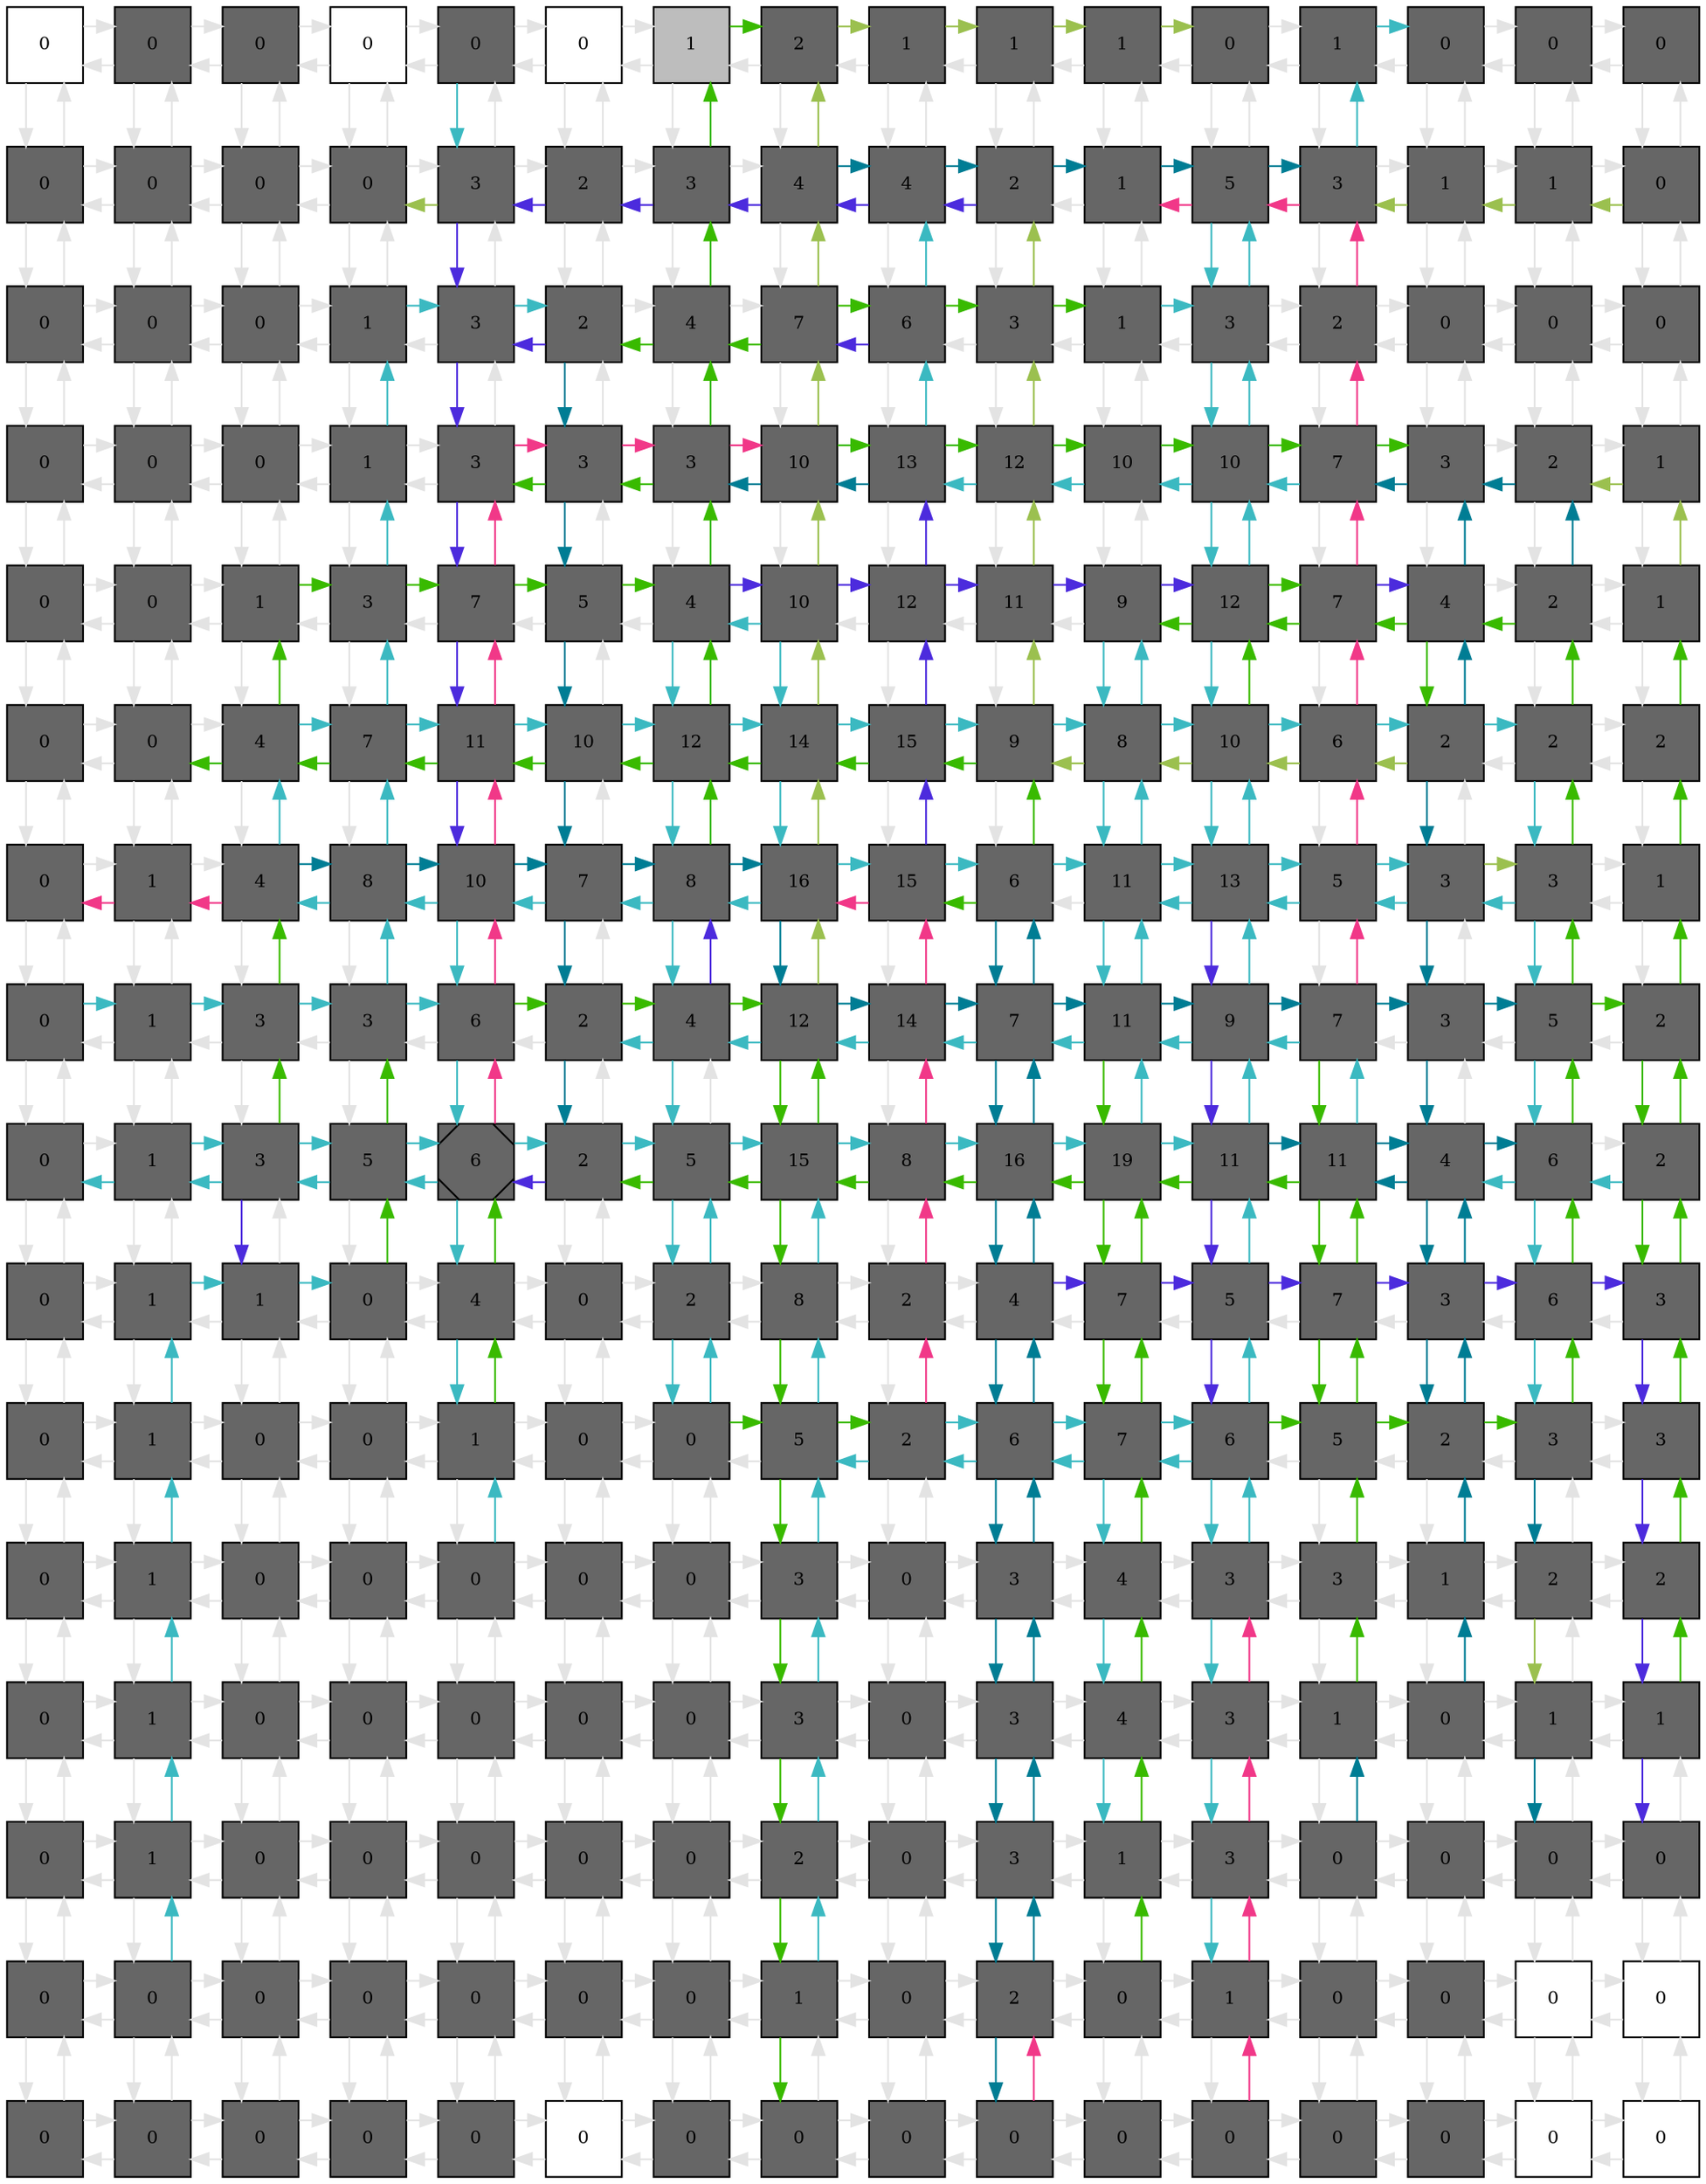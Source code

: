 digraph layout  {
rankdir=TB;
splines=ortho;
node [fixedsize=false, style=filled, width="0.6"];
edge [constraint=false];
0 [fillcolor="#FFFFFF", fontsize=10, label=0, shape=square, tooltip="name: None,\nin_degree: 2,\nout_degree: 2"];
1 [fillcolor="#666666", fontsize=10, label=0, shape=square, tooltip="name:  UBPY ,\nin_degree: 3,\nout_degree: 3"];
2 [fillcolor="#666666", fontsize=10, label=0, shape=square, tooltip="name:  EGFR_EGFR_EGF_SR ,\nin_degree: 3,\nout_degree: 3"];
3 [fillcolor="#FFFFFF", fontsize=10, label=0, shape=square, tooltip="name: None,\nin_degree: 3,\nout_degree: 3"];
4 [fillcolor="#666666", fontsize=10, label=0, shape=square, tooltip="name:  TGFa ,\nin_degree: 3,\nout_degree: 3"];
5 [fillcolor="#FFFFFF", fontsize=10, label=0, shape=square, tooltip="name: None,\nin_degree: 3,\nout_degree: 3"];
6 [fillcolor="#bdbdbd", fontsize=10, label=1, shape=square, tooltip="name: None,\nin_degree: 3,\nout_degree: 3"];
7 [fillcolor="#666666", fontsize=10, label=2, shape=square, tooltip="name:  ARNO ,\nin_degree: 3,\nout_degree: 3"];
8 [fillcolor="#666666", fontsize=10, label=1, shape=square, tooltip="name:  NIK ,\nin_degree: 3,\nout_degree: 3"];
9 [fillcolor="#666666", fontsize=10, label=1, shape=square, tooltip="name:  PTEN_I ,\nin_degree: 3,\nout_degree: 3"];
10 [fillcolor="#666666", fontsize=10, label=1, shape=square, tooltip="name:  TAO_12 ,\nin_degree: 3,\nout_degree: 3"];
11 [fillcolor="#666666", fontsize=10, label=0, shape=square, tooltip="name:  p38 ,\nin_degree: 3,\nout_degree: 3"];
12 [fillcolor="#666666", fontsize=10, label=1, shape=square, tooltip="name:  TAK1 ,\nin_degree: 3,\nout_degree: 3"];
13 [fillcolor="#666666", fontsize=10, label=0, shape=square, tooltip="name:  MKK6 ,\nin_degree: 3,\nout_degree: 3"];
14 [fillcolor="#666666", fontsize=10, label=0, shape=square, tooltip="name:  Tab_12 ,\nin_degree: 3,\nout_degree: 3"];
15 [fillcolor="#666666", fontsize=10, label=0, shape=square, tooltip="name:  IL1_TNF ,\nin_degree: 2,\nout_degree: 2"];
16 [fillcolor="#666666", fontsize=10, label=0, shape=square, tooltip="name:  ESCRT_II ,\nin_degree: 3,\nout_degree: 3"];
17 [fillcolor="#666666", fontsize=10, label=0, shape=square, tooltip="name:  ESCRT_I ,\nin_degree: 4,\nout_degree: 4"];
18 [fillcolor="#666666", fontsize=10, label=0, shape=square, tooltip="name:  AMSH ,\nin_degree: 4,\nout_degree: 4"];
19 [fillcolor="#666666", fontsize=10, label=0, shape=square, tooltip="name:  ESCRT_0 ,\nin_degree: 4,\nout_degree: 4"];
20 [fillcolor="#666666", fontsize=10, label=3, shape=square, tooltip="name:  Hip1R ,\nin_degree: 4,\nout_degree: 4"];
21 [fillcolor="#666666", fontsize=10, label=2, shape=square, tooltip="name:  Hsc70 ,\nin_degree: 4,\nout_degree: 4"];
22 [fillcolor="#666666", fontsize=10, label=3, shape=square, tooltip="name:  alpha_catenin ,\nin_degree: 4,\nout_degree: 4"];
23 [fillcolor="#666666", fontsize=10, label=4, shape=square, tooltip="name:  Arp_23 ,\nin_degree: 4,\nout_degree: 4"];
24 [fillcolor="#666666", fontsize=10, label=4, shape=square, tooltip="name:  EGFR_Y891 ,\nin_degree: 4,\nout_degree: 4"];
25 [fillcolor="#666666", fontsize=10, label=2, shape=square, tooltip="name:  Stress ,\nin_degree: 4,\nout_degree: 4"];
26 [fillcolor="#666666", fontsize=10, label=1, shape=square, tooltip="name:  MKPs ,\nin_degree: 4,\nout_degree: 4"];
27 [fillcolor="#666666", fontsize=10, label=5, shape=square, tooltip="name:  Tpl2 ,\nin_degree: 4,\nout_degree: 4"];
28 [fillcolor="#666666", fontsize=10, label=3, shape=square, tooltip="name:  MKK3 ,\nin_degree: 4,\nout_degree: 4"];
29 [fillcolor="#666666", fontsize=10, label=1, shape=square, tooltip="name:  Mekk4 ,\nin_degree: 4,\nout_degree: 4"];
30 [fillcolor="#666666", fontsize=10, label=1, shape=square, tooltip="name:  ASK1 ,\nin_degree: 4,\nout_degree: 4"];
31 [fillcolor="#666666", fontsize=10, label=0, shape=square, tooltip="name:  Trx ,\nin_degree: 3,\nout_degree: 3"];
32 [fillcolor="#666666", fontsize=10, label=0, shape=square, tooltip="name:  ESCRT_III ,\nin_degree: 3,\nout_degree: 3"];
33 [fillcolor="#666666", fontsize=10, label=0, shape=square, tooltip="name:  Alix ,\nin_degree: 4,\nout_degree: 4"];
34 [fillcolor="#666666", fontsize=10, label=0, shape=square, tooltip="name:  CIN85 ,\nin_degree: 4,\nout_degree: 4"];
35 [fillcolor="#666666", fontsize=10, label=1, shape=square, tooltip="name:  Endophilin ,\nin_degree: 4,\nout_degree: 4"];
36 [fillcolor="#666666", fontsize=10, label=3, shape=square, tooltip="name:  Clathrin ,\nin_degree: 4,\nout_degree: 4"];
37 [fillcolor="#666666", fontsize=10, label=2, shape=square, tooltip="name:  Dynamin ,\nin_degree: 4,\nout_degree: 4"];
38 [fillcolor="#666666", fontsize=10, label=4, shape=square, tooltip="name:  CALM ,\nin_degree: 4,\nout_degree: 4"];
39 [fillcolor="#666666", fontsize=10, label=7, shape=square, tooltip="name:  Vinc ,\nin_degree: 4,\nout_degree: 4"];
40 [fillcolor="#666666", fontsize=10, label=6, shape=square, tooltip="name:  PA ,\nin_degree: 4,\nout_degree: 4"];
41 [fillcolor="#666666", fontsize=10, label=3, shape=square, tooltip="name:  ARF ,\nin_degree: 4,\nout_degree: 4"];
42 [fillcolor="#666666", fontsize=10, label=1, shape=square, tooltip="name:  SAPK ,\nin_degree: 4,\nout_degree: 4"];
43 [fillcolor="#666666", fontsize=10, label=3, shape=square, tooltip="name:  Sek1 ,\nin_degree: 4,\nout_degree: 4"];
44 [fillcolor="#666666", fontsize=10, label=2, shape=square, tooltip="name:  MLK2 ,\nin_degree: 4,\nout_degree: 4"];
45 [fillcolor="#666666", fontsize=10, label=0, shape=square, tooltip="name:  MLK3 ,\nin_degree: 4,\nout_degree: 4"];
46 [fillcolor="#666666", fontsize=10, label=0, shape=square, tooltip="name:  Trafs ,\nin_degree: 4,\nout_degree: 4"];
47 [fillcolor="#666666", fontsize=10, label=0, shape=square, tooltip="name:  IL1_TNFR ,\nin_degree: 3,\nout_degree: 3"];
48 [fillcolor="#666666", fontsize=10, label=0, shape=square, tooltip="name:  VPS4 ,\nin_degree: 3,\nout_degree: 3"];
49 [fillcolor="#666666", fontsize=10, label=0, shape=square, tooltip="name:  EGFR_EGFR_EGF_Lysosome ,\nin_degree: 4,\nout_degree: 4"];
50 [fillcolor="#666666", fontsize=10, label=0, shape=square, tooltip="name:  Eps15 ,\nin_degree: 4,\nout_degree: 4"];
51 [fillcolor="#666666", fontsize=10, label=1, shape=square, tooltip="name:  Epsin ,\nin_degree: 4,\nout_degree: 4"];
52 [fillcolor="#666666", fontsize=10, label=3, shape=square, tooltip="name:  AP2 ,\nin_degree: 4,\nout_degree: 4"];
53 [fillcolor="#666666", fontsize=10, label=3, shape=square, tooltip="name:  GAK ,\nin_degree: 4,\nout_degree: 4"];
54 [fillcolor="#666666", fontsize=10, label=3, shape=square, tooltip="name:  Fer ,\nin_degree: 4,\nout_degree: 4"];
55 [fillcolor="#666666", fontsize=10, label=10, shape=square, tooltip="name:  Actin ,\nin_degree: 4,\nout_degree: 4"];
56 [fillcolor="#666666", fontsize=10, label=13, shape=square, tooltip="name:  Cortactin ,\nin_degree: 4,\nout_degree: 4"];
57 [fillcolor="#666666", fontsize=10, label=12, shape=square, tooltip="name:  PLD ,\nin_degree: 4,\nout_degree: 4"];
58 [fillcolor="#666666", fontsize=10, label=10, shape=square, tooltip="name:  Graf ,\nin_degree: 4,\nout_degree: 4"];
59 [fillcolor="#666666", fontsize=10, label=10, shape=square, tooltip="name:  Mekk1 ,\nin_degree: 4,\nout_degree: 4"];
60 [fillcolor="#666666", fontsize=10, label=7, shape=square, tooltip="name:  MLK1 ,\nin_degree: 4,\nout_degree: 4"];
61 [fillcolor="#666666", fontsize=10, label=3, shape=square, tooltip="name:  MKK7 ,\nin_degree: 4,\nout_degree: 4"];
62 [fillcolor="#666666", fontsize=10, label=2, shape=square, tooltip="name:  GCK ,\nin_degree: 4,\nout_degree: 4"];
63 [fillcolor="#666666", fontsize=10, label=1, shape=square, tooltip="name:  ExtE_cadherin ,\nin_degree: 3,\nout_degree: 3"];
64 [fillcolor="#666666", fontsize=10, label=0, shape=square, tooltip="name:  Rabex_5 ,\nin_degree: 3,\nout_degree: 3"];
65 [fillcolor="#666666", fontsize=10, label=0, shape=square, tooltip="name:  Rab7 ,\nin_degree: 4,\nout_degree: 4"];
66 [fillcolor="#666666", fontsize=10, label=1, shape=square, tooltip="name:  EGFR_Ub ,\nin_degree: 4,\nout_degree: 4"];
67 [fillcolor="#666666", fontsize=10, label=3, shape=square, tooltip="name:  EGFR_EGFR_EGF_MVB ,\nin_degree: 4,\nout_degree: 4"];
68 [fillcolor="#666666", fontsize=10, label=7, shape=square, tooltip="name:  EGFR_EGFR_TGFa_CCP ,\nin_degree: 4,\nout_degree: 4"];
69 [fillcolor="#666666", fontsize=10, label=5, shape=square, tooltip="name:  EGFR_EGFR_TGFa_CCV ,\nin_degree: 4,\nout_degree: 4"];
70 [fillcolor="#666666", fontsize=10, label=4, shape=square, tooltip="name:  p120_catenin ,\nin_degree: 4,\nout_degree: 4"];
71 [fillcolor="#666666", fontsize=10, label=10, shape=square, tooltip="name:  PIP2_45 ,\nin_degree: 4,\nout_degree: 4"];
72 [fillcolor="#666666", fontsize=10, label=12, shape=square, tooltip="name:  Talin ,\nin_degree: 4,\nout_degree: 4"];
73 [fillcolor="#666666", fontsize=10, label=11, shape=square, tooltip="name:  PI5K ,\nin_degree: 4,\nout_degree: 4"];
74 [fillcolor="#666666", fontsize=10, label=9, shape=square, tooltip="name:  Rho ,\nin_degree: 4,\nout_degree: 4"];
75 [fillcolor="#666666", fontsize=10, label=12, shape=square, tooltip="name:  RhoGDI ,\nin_degree: 4,\nout_degree: 4"];
76 [fillcolor="#666666", fontsize=10, label=7, shape=square, tooltip="name:  Rac ,\nin_degree: 4,\nout_degree: 4"];
77 [fillcolor="#666666", fontsize=10, label=4, shape=square, tooltip="name:  Mekk3 ,\nin_degree: 4,\nout_degree: 4"];
78 [fillcolor="#666666", fontsize=10, label=2, shape=square, tooltip="name:  RhoK ,\nin_degree: 4,\nout_degree: 4"];
79 [fillcolor="#666666", fontsize=10, label=1, shape=square, tooltip="name:  RalBP1 ,\nin_degree: 3,\nout_degree: 3"];
80 [fillcolor="#666666", fontsize=10, label=0, shape=square, tooltip="name:  Rabaptin_5 ,\nin_degree: 3,\nout_degree: 3"];
81 [fillcolor="#666666", fontsize=10, label=0, shape=square, tooltip="name:  Rab5 ,\nin_degree: 4,\nout_degree: 4"];
82 [fillcolor="#666666", fontsize=10, label=4, shape=square, tooltip="name:  EEA1 ,\nin_degree: 4,\nout_degree: 4"];
83 [fillcolor="#666666", fontsize=10, label=7, shape=square, tooltip="name:  EGFR_EGFR_EGF_CCP ,\nin_degree: 4,\nout_degree: 4"];
84 [fillcolor="#666666", fontsize=10, label=11, shape=square, tooltip="name:  B_catenin ,\nin_degree: 4,\nout_degree: 4"];
85 [fillcolor="#666666", fontsize=10, label=10, shape=square, tooltip="name:  EGFR_EGFR_EGF_End ,\nin_degree: 4,\nout_degree: 4"];
86 [fillcolor="#666666", fontsize=10, label=12, shape=square, tooltip="name:  EGFR_EGFR_EGF_CCV ,\nin_degree: 4,\nout_degree: 4"];
87 [fillcolor="#666666", fontsize=10, label=14, shape=square, tooltip="name:  Mekk2 ,\nin_degree: 4,\nout_degree: 4"];
88 [fillcolor="#666666", fontsize=10, label=15, shape=square, tooltip="name:  Cbl_FA ,\nin_degree: 4,\nout_degree: 4"];
89 [fillcolor="#666666", fontsize=10, label=9, shape=square, tooltip="name:  PTEN ,\nin_degree: 4,\nout_degree: 4"];
90 [fillcolor="#666666", fontsize=10, label=8, shape=square, tooltip="name:  PIP_4 ,\nin_degree: 4,\nout_degree: 4"];
91 [fillcolor="#666666", fontsize=10, label=10, shape=square, tooltip="name:  Pix_Cool ,\nin_degree: 4,\nout_degree: 4"];
92 [fillcolor="#666666", fontsize=10, label=6, shape=square, tooltip="name:  Cdc42 ,\nin_degree: 4,\nout_degree: 4"];
93 [fillcolor="#666666", fontsize=10, label=2, shape=square, tooltip="name:  E_cadherin ,\nin_degree: 4,\nout_degree: 4"];
94 [fillcolor="#666666", fontsize=10, label=2, shape=square, tooltip="name:  IQGAP1 ,\nin_degree: 4,\nout_degree: 4"];
95 [fillcolor="#666666", fontsize=10, label=2, shape=square, tooltip="name:  B_Parvin ,\nin_degree: 3,\nout_degree: 3"];
96 [fillcolor="#666666", fontsize=10, label=0, shape=square, tooltip="name:  RIN ,\nin_degree: 3,\nout_degree: 3"];
97 [fillcolor="#666666", fontsize=10, label=1, shape=square, tooltip="name:  Rabenosyn_5 ,\nin_degree: 4,\nout_degree: 4"];
98 [fillcolor="#666666", fontsize=10, label=4, shape=square, tooltip="name:  Cbl_RTK ,\nin_degree: 4,\nout_degree: 4"];
99 [fillcolor="#666666", fontsize=10, label=8, shape=square, tooltip="name:  Spry2 ,\nin_degree: 4,\nout_degree: 4"];
100 [fillcolor="#666666", fontsize=10, label=10, shape=square, tooltip="name:  PTP1b ,\nin_degree: 4,\nout_degree: 4"];
101 [fillcolor="#666666", fontsize=10, label=7, shape=square, tooltip="name:  EGFR_EGFR_TGFa_End ,\nin_degree: 4,\nout_degree: 4"];
102 [fillcolor="#666666", fontsize=10, label=8, shape=square, tooltip="name:  Nck ,\nin_degree: 4,\nout_degree: 4"];
103 [fillcolor="#666666", fontsize=10, label=16, shape=square, tooltip="name:  Sos ,\nin_degree: 4,\nout_degree: 4"];
104 [fillcolor="#666666", fontsize=10, label=15, shape=square, tooltip="name:  p120RasGAP ,\nin_degree: 4,\nout_degree: 4"];
105 [fillcolor="#666666", fontsize=10, label=6, shape=square, tooltip="name:  PIP3_345 ,\nin_degree: 4,\nout_degree: 4"];
106 [fillcolor="#666666", fontsize=10, label=11, shape=square, tooltip="name:  PIP2_34 ,\nin_degree: 4,\nout_degree: 4"];
107 [fillcolor="#666666", fontsize=10, label=13, shape=square, tooltip="name:  Mek ,\nin_degree: 4,\nout_degree: 4"];
108 [fillcolor="#666666", fontsize=10, label=5, shape=square, tooltip="name:  PAK ,\nin_degree: 4,\nout_degree: 4"];
109 [fillcolor="#666666", fontsize=10, label=3, shape=square, tooltip="name:  Hakai ,\nin_degree: 4,\nout_degree: 4"];
110 [fillcolor="#666666", fontsize=10, label=3, shape=square, tooltip="name:  ILK ,\nin_degree: 4,\nout_degree: 4"];
111 [fillcolor="#666666", fontsize=10, label=1, shape=square, tooltip="name:  Myosin ,\nin_degree: 3,\nout_degree: 3"];
112 [fillcolor="#666666", fontsize=10, label=0, shape=square, tooltip="name:  EGF ,\nin_degree: 3,\nout_degree: 3"];
113 [fillcolor="#666666", fontsize=10, label=1, shape=square, tooltip="name:  EGFR_Y1045 ,\nin_degree: 4,\nout_degree: 4"];
114 [fillcolor="#666666", fontsize=10, label=3, shape=square, tooltip="name:  EGFR_Y1173 ,\nin_degree: 4,\nout_degree: 4"];
115 [fillcolor="#666666", fontsize=10, label=3, shape=square, tooltip="name:  EGFR_EGFR_EGF_PM ,\nin_degree: 4,\nout_degree: 4"];
116 [fillcolor="#666666", fontsize=10, label=6, shape=square, tooltip="name:  EGFR_EGFR_TGFa_PM ,\nin_degree: 4,\nout_degree: 4"];
117 [fillcolor="#666666", fontsize=10, label=2, shape=square, tooltip="name:  PLC_g ,\nin_degree: 4,\nout_degree: 4"];
118 [fillcolor="#666666", fontsize=10, label=4, shape=square, tooltip="name:  Gab1 ,\nin_degree: 4,\nout_degree: 4"];
119 [fillcolor="#666666", fontsize=10, label=12, shape=square, tooltip="name:  PP2A ,\nin_degree: 4,\nout_degree: 4"];
120 [fillcolor="#666666", fontsize=10, label=14, shape=square, tooltip="name:  WASP ,\nin_degree: 4,\nout_degree: 4"];
121 [fillcolor="#666666", fontsize=10, label=7, shape=square, tooltip="name:  p190RhoGAP ,\nin_degree: 4,\nout_degree: 4"];
122 [fillcolor="#666666", fontsize=10, label=11, shape=square, tooltip="name:  PI4K ,\nin_degree: 4,\nout_degree: 4"];
123 [fillcolor="#666666", fontsize=10, label=9, shape=square, tooltip="name:  Erk ,\nin_degree: 4,\nout_degree: 4"];
124 [fillcolor="#666666", fontsize=10, label=7, shape=square, tooltip="name:  AA ,\nin_degree: 4,\nout_degree: 4"];
125 [fillcolor="#666666", fontsize=10, label=3, shape=square, tooltip="name:  PLA2 ,\nin_degree: 4,\nout_degree: 4"];
126 [fillcolor="#666666", fontsize=10, label=5, shape=square, tooltip="name:  MLCP ,\nin_degree: 4,\nout_degree: 4"];
127 [fillcolor="#666666", fontsize=10, label=2, shape=square, tooltip="name:  MLCK ,\nin_degree: 3,\nout_degree: 3"];
128 [fillcolor="#666666", fontsize=10, label=0, shape=square, tooltip="name:  ErbB4_Y1242 ,\nin_degree: 3,\nout_degree: 3"];
129 [fillcolor="#666666", fontsize=10, label=1, shape=square, tooltip="name:  EGFR_Y1148 ,\nin_degree: 4,\nout_degree: 4"];
130 [fillcolor="#666666", fontsize=10, label=3, shape=square, tooltip="name:  EGFR_ErbB4 ,\nin_degree: 4,\nout_degree: 4"];
131 [fillcolor="#666666", fontsize=10, label=5, shape=square, tooltip="name:  EGFR_Y1068 ,\nin_degree: 4,\nout_degree: 4"];
132 [fillcolor="#666666", fontsize=10, label=6, shape=Msquare, tooltip="name:  Shc ,\nin_degree: 4,\nout_degree: 4"];
133 [fillcolor="#666666", fontsize=10, label=2, shape=square, tooltip="name:  DGK ,\nin_degree: 4,\nout_degree: 4"];
134 [fillcolor="#666666", fontsize=10, label=5, shape=square, tooltip="name:  EGFR_EGFR ,\nin_degree: 4,\nout_degree: 4"];
135 [fillcolor="#666666", fontsize=10, label=15, shape=square, tooltip="name:  Grb2 ,\nin_degree: 4,\nout_degree: 4"];
136 [fillcolor="#666666", fontsize=10, label=8, shape=square, tooltip="name:  Src ,\nin_degree: 4,\nout_degree: 4"];
137 [fillcolor="#666666", fontsize=10, label=16, shape=square, tooltip="name:  Fak ,\nin_degree: 4,\nout_degree: 4"];
138 [fillcolor="#666666", fontsize=10, label=19, shape=square, tooltip="name:  Tiam ,\nin_degree: 4,\nout_degree: 4"];
139 [fillcolor="#666666", fontsize=10, label=11, shape=square, tooltip="name:  PKC ,\nin_degree: 4,\nout_degree: 4"];
140 [fillcolor="#666666", fontsize=10, label=11, shape=square, tooltip="name:  Akt ,\nin_degree: 4,\nout_degree: 4"];
141 [fillcolor="#666666", fontsize=10, label=4, shape=square, tooltip="name:  Ca ,\nin_degree: 4,\nout_degree: 4"];
142 [fillcolor="#666666", fontsize=10, label=6, shape=square, tooltip="name:  PKC_primed ,\nin_degree: 4,\nout_degree: 4"];
143 [fillcolor="#666666", fontsize=10, label=2, shape=square, tooltip="name:  PTPa ,\nin_degree: 3,\nout_degree: 3"];
144 [fillcolor="#666666", fontsize=10, label=0, shape=square, tooltip="name:  ErbB4_Y1188 ,\nin_degree: 3,\nout_degree: 3"];
145 [fillcolor="#666666", fontsize=10, label=1, shape=square, tooltip="name:  ErbB2_Y1221_22 ,\nin_degree: 4,\nout_degree: 4"];
146 [fillcolor="#666666", fontsize=10, label=1, shape=square, tooltip="name:  EGFR_T654 ,\nin_degree: 4,\nout_degree: 4"];
147 [fillcolor="#666666", fontsize=10, label=0, shape=square, tooltip="name:  EGFR_ErbB2 ,\nin_degree: 4,\nout_degree: 4"];
148 [fillcolor="#666666", fontsize=10, label=4, shape=square, tooltip="name:  EGFR_Free ,\nin_degree: 4,\nout_degree: 4"];
149 [fillcolor="#666666", fontsize=10, label=0, shape=square, tooltip="name:  EGFR_Y992 ,\nin_degree: 4,\nout_degree: 4"];
150 [fillcolor="#666666", fontsize=10, label=2, shape=square, tooltip="name:  EGFR_Y1086 ,\nin_degree: 4,\nout_degree: 4"];
151 [fillcolor="#666666", fontsize=10, label=8, shape=square, tooltip="name:  EGFR_Y845 ,\nin_degree: 4,\nout_degree: 4"];
152 [fillcolor="#666666", fontsize=10, label=2, shape=square, tooltip="name:  Crk ,\nin_degree: 4,\nout_degree: 4"];
153 [fillcolor="#666666", fontsize=10, label=4, shape=square, tooltip="name:  Cas ,\nin_degree: 4,\nout_degree: 4"];
154 [fillcolor="#666666", fontsize=10, label=7, shape=square, tooltip="name:  Integrins ,\nin_degree: 4,\nout_degree: 4"];
155 [fillcolor="#666666", fontsize=10, label=5, shape=square, tooltip="name:  PTPPEST ,\nin_degree: 4,\nout_degree: 4"];
156 [fillcolor="#666666", fontsize=10, label=7, shape=square, tooltip="name:  Rap1 ,\nin_degree: 4,\nout_degree: 4"];
157 [fillcolor="#666666", fontsize=10, label=3, shape=square, tooltip="name:  ECM ,\nin_degree: 4,\nout_degree: 4"];
158 [fillcolor="#666666", fontsize=10, label=6, shape=square, tooltip="name:  CaMK ,\nin_degree: 4,\nout_degree: 4"];
159 [fillcolor="#666666", fontsize=10, label=3, shape=square, tooltip="name:  CaMKK ,\nin_degree: 3,\nout_degree: 3"];
160 [fillcolor="#666666", fontsize=10, label=0, shape=square, tooltip="name:  ErbB4_ErbB4 ,\nin_degree: 3,\nout_degree: 3"];
161 [fillcolor="#666666", fontsize=10, label=1, shape=square, tooltip="name:  ErbB4_Y1056 ,\nin_degree: 4,\nout_degree: 4"];
162 [fillcolor="#666666", fontsize=10, label=0, shape=square, tooltip="name:  NRG ,\nin_degree: 4,\nout_degree: 4"];
163 [fillcolor="#666666", fontsize=10, label=0, shape=square, tooltip="name:  ErbB2_Y1139 ,\nin_degree: 4,\nout_degree: 4"];
164 [fillcolor="#666666", fontsize=10, label=1, shape=square, tooltip="name:  EGFR_ErbB3 ,\nin_degree: 4,\nout_degree: 4"];
165 [fillcolor="#666666", fontsize=10, label=0, shape=square, tooltip="name:  ErbB3_Y1270 ,\nin_degree: 4,\nout_degree: 4"];
166 [fillcolor="#666666", fontsize=10, label=0, shape=square, tooltip="name:  DAG ,\nin_degree: 4,\nout_degree: 4"];
167 [fillcolor="#666666", fontsize=10, label=5, shape=square, tooltip="name:  PI3K ,\nin_degree: 4,\nout_degree: 4"];
168 [fillcolor="#666666", fontsize=10, label=2, shape=square, tooltip="name:  Ras ,\nin_degree: 4,\nout_degree: 4"];
169 [fillcolor="#666666", fontsize=10, label=6, shape=square, tooltip="name:  DOCK180 ,\nin_degree: 4,\nout_degree: 4"];
170 [fillcolor="#666666", fontsize=10, label=7, shape=square, tooltip="name:  IP3 ,\nin_degree: 4,\nout_degree: 4"];
171 [fillcolor="#666666", fontsize=10, label=6, shape=square, tooltip="name:  Raf ,\nin_degree: 4,\nout_degree: 4"];
172 [fillcolor="#666666", fontsize=10, label=5, shape=square, tooltip="name:  PKA ,\nin_degree: 4,\nout_degree: 4"];
173 [fillcolor="#666666", fontsize=10, label=2, shape=square, tooltip="name:  IP3R1 ,\nin_degree: 4,\nout_degree: 4"];
174 [fillcolor="#666666", fontsize=10, label=3, shape=square, tooltip="name:  RasGRF_GRP ,\nin_degree: 4,\nout_degree: 4"];
175 [fillcolor="#666666", fontsize=10, label=3, shape=square, tooltip="name:  CaM ,\nin_degree: 3,\nout_degree: 3"];
176 [fillcolor="#666666", fontsize=10, label=0, shape=square, tooltip="name:  ErbB4_Free ,\nin_degree: 3,\nout_degree: 3"];
177 [fillcolor="#666666", fontsize=10, label=1, shape=square, tooltip="name:  ErbB2_ErbB4 ,\nin_degree: 4,\nout_degree: 4"];
178 [fillcolor="#666666", fontsize=10, label=0, shape=square, tooltip="name:  ErbB2_Free ,\nin_degree: 4,\nout_degree: 4"];
179 [fillcolor="#666666", fontsize=10, label=0, shape=square, tooltip="name:  ErbB3_Free ,\nin_degree: 4,\nout_degree: 4"];
180 [fillcolor="#666666", fontsize=10, label=0, shape=square, tooltip="name:  ErbB3_ErbB4 ,\nin_degree: 4,\nout_degree: 4"];
181 [fillcolor="#666666", fontsize=10, label=0, shape=square, tooltip="name:  ErbB3_Y1257 ,\nin_degree: 4,\nout_degree: 4"];
182 [fillcolor="#666666", fontsize=10, label=0, shape=square, tooltip="name:  SHP2 ,\nin_degree: 4,\nout_degree: 4"];
183 [fillcolor="#666666", fontsize=10, label=3, shape=square, tooltip="name:  EGFR_Y920 ,\nin_degree: 4,\nout_degree: 4"];
184 [fillcolor="#666666", fontsize=10, label=0, shape=square, tooltip="name:  Cbp ,\nin_degree: 4,\nout_degree: 4"];
185 [fillcolor="#666666", fontsize=10, label=3, shape=square, tooltip="name:  Csk ,\nin_degree: 4,\nout_degree: 4"];
186 [fillcolor="#666666", fontsize=10, label=4, shape=square, tooltip="name:  PLC_B ,\nin_degree: 4,\nout_degree: 4"];
187 [fillcolor="#666666", fontsize=10, label=3, shape=square, tooltip="name:  Gbg_i ,\nin_degree: 4,\nout_degree: 4"];
188 [fillcolor="#666666", fontsize=10, label=3, shape=square, tooltip="name:  cAMP ,\nin_degree: 4,\nout_degree: 4"];
189 [fillcolor="#666666", fontsize=10, label=1, shape=square, tooltip="name:  AC ,\nin_degree: 4,\nout_degree: 4"];
190 [fillcolor="#666666", fontsize=10, label=2, shape=square, tooltip="name:  PDK1 ,\nin_degree: 4,\nout_degree: 4"];
191 [fillcolor="#666666", fontsize=10, label=2, shape=square, tooltip="name:  p90RSK ,\nin_degree: 3,\nout_degree: 3"];
192 [fillcolor="#666666", fontsize=10, label=0, shape=square, tooltip="name:  Hsp90 ,\nin_degree: 3,\nout_degree: 3"];
193 [fillcolor="#666666", fontsize=10, label=1, shape=square, tooltip="name:  ErbB2_Y1023 ,\nin_degree: 4,\nout_degree: 4"];
194 [fillcolor="#666666", fontsize=10, label=0, shape=square, tooltip="name:  ErbB2_Y1248 ,\nin_degree: 4,\nout_degree: 4"];
195 [fillcolor="#666666", fontsize=10, label=0, shape=square, tooltip="name:  ErbB2_ErbB3 ,\nin_degree: 4,\nout_degree: 4"];
196 [fillcolor="#666666", fontsize=10, label=0, shape=square, tooltip="name:  ErbB3_Y1309 ,\nin_degree: 4,\nout_degree: 4"];
197 [fillcolor="#666666", fontsize=10, label=0, shape=square, tooltip="name:  ErbB3_Y1241 ,\nin_degree: 4,\nout_degree: 4"];
198 [fillcolor="#666666", fontsize=10, label=0, shape=square, tooltip="name:  ErbB3_Y1203_05 ,\nin_degree: 4,\nout_degree: 4"];
199 [fillcolor="#666666", fontsize=10, label=3, shape=square, tooltip="name:  Raf_DeP ,\nin_degree: 4,\nout_degree: 4"];
200 [fillcolor="#666666", fontsize=10, label=0, shape=square, tooltip="name:  Raf_Loc ,\nin_degree: 4,\nout_degree: 4"];
201 [fillcolor="#666666", fontsize=10, label=3, shape=square, tooltip="name:  Gbg_q ,\nin_degree: 4,\nout_degree: 4"];
202 [fillcolor="#666666", fontsize=10, label=4, shape=square, tooltip="name:  Gaq ,\nin_degree: 4,\nout_degree: 4"];
203 [fillcolor="#666666", fontsize=10, label=3, shape=square, tooltip="name:  PDE4 ,\nin_degree: 4,\nout_degree: 4"];
204 [fillcolor="#666666", fontsize=10, label=1, shape=square, tooltip="name:  Gai ,\nin_degree: 4,\nout_degree: 4"];
205 [fillcolor="#666666", fontsize=10, label=0, shape=square, tooltip="name:  Gas ,\nin_degree: 4,\nout_degree: 4"];
206 [fillcolor="#666666", fontsize=10, label=1, shape=square, tooltip="name:  RGS ,\nin_degree: 4,\nout_degree: 4"];
207 [fillcolor="#666666", fontsize=10, label=1, shape=square, tooltip="name:  Ral ,\nin_degree: 3,\nout_degree: 3"];
208 [fillcolor="#666666", fontsize=10, label=0, shape=square, tooltip="name:  ErbB2_Ub ,\nin_degree: 3,\nout_degree: 3"];
209 [fillcolor="#666666", fontsize=10, label=1, shape=square, tooltip="name:  ErbB2_Lysosome ,\nin_degree: 4,\nout_degree: 4"];
210 [fillcolor="#666666", fontsize=10, label=0, shape=square, tooltip="name:  Cbl_ErbB2 ,\nin_degree: 4,\nout_degree: 4"];
211 [fillcolor="#666666", fontsize=10, label=0, shape=square, tooltip="name:  ErbB2_Y1196 ,\nin_degree: 4,\nout_degree: 4"];
212 [fillcolor="#666666", fontsize=10, label=0, shape=square, tooltip="name:  ErbB3_Y1243 ,\nin_degree: 4,\nout_degree: 4"];
213 [fillcolor="#666666", fontsize=10, label=0, shape=square, tooltip="name:  ErbB3_Y1178 ,\nin_degree: 4,\nout_degree: 4"];
214 [fillcolor="#666666", fontsize=10, label=0, shape=square, tooltip="name:  ErbB3_Y1035 ,\nin_degree: 4,\nout_degree: 4"];
215 [fillcolor="#666666", fontsize=10, label=2, shape=square, tooltip="name:  Raf_Rest ,\nin_degree: 4,\nout_degree: 4"];
216 [fillcolor="#666666", fontsize=10, label=0, shape=square, tooltip="name:  Gbg_1213 ,\nin_degree: 4,\nout_degree: 4"];
217 [fillcolor="#666666", fontsize=10, label=3, shape=square, tooltip="name:  Palpha_qR ,\nin_degree: 4,\nout_degree: 4"];
218 [fillcolor="#666666", fontsize=10, label=1, shape=square, tooltip="name:  GRK ,\nin_degree: 4,\nout_degree: 4"];
219 [fillcolor="#666666", fontsize=10, label=3, shape=square, tooltip="name:  RKIP ,\nin_degree: 4,\nout_degree: 4"];
220 [fillcolor="#666666", fontsize=10, label=0, shape=square, tooltip="name:  alpha_sR ,\nin_degree: 4,\nout_degree: 4"];
221 [fillcolor="#666666", fontsize=10, label=0, shape=square, tooltip="name:  Gbg_s ,\nin_degree: 4,\nout_degree: 4"];
222 [fillcolor="#666666", fontsize=10, label=0, shape=square, tooltip="name:  EGFR_T669 ,\nin_degree: 4,\nout_degree: 4"];
223 [fillcolor="#666666", fontsize=10, label=0, shape=square, tooltip="name:  AND_34 ,\nin_degree: 3,\nout_degree: 3"];
224 [fillcolor="#666666", fontsize=10, label=0, shape=square, tooltip="name:  CHIP ,\nin_degree: 3,\nout_degree: 3"];
225 [fillcolor="#666666", fontsize=10, label=0, shape=square, tooltip="name:  ErbB2Deg_Contr ,\nin_degree: 4,\nout_degree: 4"];
226 [fillcolor="#666666", fontsize=10, label=0, shape=square, tooltip="name:  Trastuzumab ,\nin_degree: 4,\nout_degree: 4"];
227 [fillcolor="#666666", fontsize=10, label=0, shape=square, tooltip="name:  Pertuzumab ,\nin_degree: 4,\nout_degree: 4"];
228 [fillcolor="#666666", fontsize=10, label=0, shape=square, tooltip="name:  ErbB3_Y1180 ,\nin_degree: 4,\nout_degree: 4"];
229 [fillcolor="#666666", fontsize=10, label=0, shape=square, tooltip="name:  PI3K_I ,\nin_degree: 4,\nout_degree: 4"];
230 [fillcolor="#666666", fontsize=10, label=0, shape=square, tooltip="name:  alpha_qL ,\nin_degree: 4,\nout_degree: 4"];
231 [fillcolor="#666666", fontsize=10, label=1, shape=square, tooltip="name:  alpha_1213R ,\nin_degree: 4,\nout_degree: 4"];
232 [fillcolor="#666666", fontsize=10, label=0, shape=square, tooltip="name:  Palpha_1213R ,\nin_degree: 4,\nout_degree: 4"];
233 [fillcolor="#666666", fontsize=10, label=2, shape=square, tooltip="name:  alpha_qR ,\nin_degree: 4,\nout_degree: 4"];
234 [fillcolor="#666666", fontsize=10, label=0, shape=square, tooltip="name:  B_Arrestin ,\nin_degree: 4,\nout_degree: 4"];
235 [fillcolor="#666666", fontsize=10, label=1, shape=square, tooltip="name:  RalGDS ,\nin_degree: 4,\nout_degree: 4"];
236 [fillcolor="#666666", fontsize=10, label=0, shape=square, tooltip="name:  Palpha_sR ,\nin_degree: 4,\nout_degree: 4"];
237 [fillcolor="#666666", fontsize=10, label=0, shape=square, tooltip="name:  ExtPump ,\nin_degree: 4,\nout_degree: 4"];
238 [fillcolor="#FFFFFF", fontsize=10, label=0, shape=square, tooltip="name: None,\nin_degree: 4,\nout_degree: 4"];
239 [fillcolor="#FFFFFF", fontsize=10, label=0, shape=square, tooltip="name: None,\nin_degree: 3,\nout_degree: 3"];
240 [fillcolor="#666666", fontsize=10, label=0, shape=square, tooltip="name:  ErbB4_Contr ,\nin_degree: 2,\nout_degree: 2"];
241 [fillcolor="#666666", fontsize=10, label=0, shape=square, tooltip="name:  AG ,\nin_degree: 3,\nout_degree: 3"];
242 [fillcolor="#666666", fontsize=10, label=0, shape=square, tooltip="name:  ErbB2_Contr ,\nin_degree: 3,\nout_degree: 3"];
243 [fillcolor="#666666", fontsize=10, label=0, shape=square, tooltip="name:  ErbB3_Contr ,\nin_degree: 3,\nout_degree: 3"];
244 [fillcolor="#666666", fontsize=10, label=0, shape=square, tooltip="name:  EGFR_Contr ,\nin_degree: 3,\nout_degree: 3"];
245 [fillcolor="#FFFFFF", fontsize=10, label=0, shape=square, tooltip="name: None,\nin_degree: 3,\nout_degree: 3"];
246 [fillcolor="#666666", fontsize=10, label=0, shape=square, tooltip="name:  alpha_1213L ,\nin_degree: 3,\nout_degree: 3"];
247 [fillcolor="#666666", fontsize=10, label=0, shape=square, tooltip="name:  EGFR_Y1101 ,\nin_degree: 3,\nout_degree: 3"];
248 [fillcolor="#666666", fontsize=10, label=0, shape=square, tooltip="name:  Ga_1213 ,\nin_degree: 3,\nout_degree: 3"];
249 [fillcolor="#666666", fontsize=10, label=0, shape=square, tooltip="name:  p115RhoGEF ,\nin_degree: 3,\nout_degree: 3"];
250 [fillcolor="#666666", fontsize=10, label=0, shape=square, tooltip="name:  Palpha_iR ,\nin_degree: 3,\nout_degree: 3"];
251 [fillcolor="#666666", fontsize=10, label=0, shape=square, tooltip="name:  alpha_iR ,\nin_degree: 3,\nout_degree: 3"];
252 [fillcolor="#666666", fontsize=10, label=0, shape=square, tooltip="name:  alpha_sL ,\nin_degree: 3,\nout_degree: 3"];
253 [fillcolor="#666666", fontsize=10, label=0, shape=square, tooltip="name:  alpha_iL ,\nin_degree: 3,\nout_degree: 3"];
254 [fillcolor="#FFFFFF", fontsize=10, label=0, shape=square, tooltip="name: None,\nin_degree: 3,\nout_degree: 3"];
255 [fillcolor="#FFFFFF", fontsize=10, label=0, shape=square, tooltip="name: None,\nin_degree: 2,\nout_degree: 2"];
0 -> 1  [color=grey89, style="penwidth(0.1)", tooltip=" ", weight=1];
0 -> 16  [color=grey89, style="penwidth(0.1)", tooltip=" ", weight=1];
1 -> 0  [color=grey89, style="penwidth(0.1)", tooltip=" ", weight=1];
1 -> 2  [color=grey89, style="penwidth(0.1)", tooltip=" ", weight=1];
1 -> 17  [color=grey89, style="penwidth(0.1)", tooltip=" ", weight=1];
2 -> 1  [color=grey89, style="penwidth(0.1)", tooltip=" ", weight=1];
2 -> 3  [color=grey89, style="penwidth(0.1)", tooltip=" ", weight=1];
2 -> 18  [color=grey89, style="penwidth(0.1)", tooltip=" ", weight=1];
3 -> 2  [color=grey89, style="penwidth(0.1)", tooltip=" ", weight=1];
3 -> 4  [color=grey89, style="penwidth(0.1)", tooltip=" ", weight=1];
3 -> 19  [color=grey89, style="penwidth(0.1)", tooltip=" ", weight=1];
4 -> 3  [color=grey89, style="penwidth(0.1)", tooltip=" ", weight=1];
4 -> 5  [color=grey89, style="penwidth(0.1)", tooltip=" ", weight=1];
4 -> 20  [color="#3BB9C1", style="penwidth(0.1)", tooltip="4( TGFa ) to 116( EGFR_EGFR_TGFa_PM )", weight=1];
5 -> 4  [color=grey89, style="penwidth(0.1)", tooltip=" ", weight=1];
5 -> 6  [color=grey89, style="penwidth(0.1)", tooltip=" ", weight=1];
5 -> 21  [color=grey89, style="penwidth(0.1)", tooltip=" ", weight=1];
6 -> 5  [color=grey89, style="penwidth(0.1)", tooltip=" ", weight=1];
6 -> 7  [color="#39BA00", style="penwidth(0.1)", tooltip="102( Nck ) to 8( NIK )", weight=1];
6 -> 22  [color=grey89, style="penwidth(0.1)", tooltip=" ", weight=1];
7 -> 6  [color=grey89, style="penwidth(0.1)", tooltip=" ", weight=1];
7 -> 8  [color="#9BC04F", style="penwidth(0.1)", tooltip="119( PP2A ) to 11( p38 )", weight=1];
7 -> 23  [color=grey89, style="penwidth(0.1)", tooltip=" ", weight=1];
8 -> 7  [color=grey89, style="penwidth(0.1)", tooltip=" ", weight=1];
8 -> 9  [color="#9BC04F", style="penwidth(0.1)", tooltip="119( PP2A ) to 11( p38 )", weight=1];
8 -> 24  [color=grey89, style="penwidth(0.1)", tooltip=" ", weight=1];
9 -> 8  [color=grey89, style="penwidth(0.1)", tooltip=" ", weight=1];
9 -> 10  [color="#9BC04F", style="penwidth(0.1)", tooltip="119( PP2A ) to 11( p38 )", weight=1];
9 -> 25  [color=grey89, style="penwidth(0.1)", tooltip=" ", weight=1];
10 -> 9  [color=grey89, style="penwidth(0.1)", tooltip=" ", weight=1];
10 -> 11  [color="#9BC04F", style="penwidth(0.1)", tooltip="119( PP2A ) to 11( p38 )", weight=1];
10 -> 26  [color=grey89, style="penwidth(0.1)", tooltip=" ", weight=1];
11 -> 10  [color=grey89, style="penwidth(0.1)", tooltip=" ", weight=1];
11 -> 12  [color=grey89, style="penwidth(0.1)", tooltip=" ", weight=1];
11 -> 27  [color=grey89, style="penwidth(0.1)", tooltip=" ", weight=1];
12 -> 11  [color=grey89, style="penwidth(0.1)", tooltip=" ", weight=1];
12 -> 13  [color="#3BB9C1", style="penwidth(0.1)", tooltip="108( PAK ) to 13( MKK6 )", weight=1];
12 -> 28  [color=grey89, style="penwidth(0.1)", tooltip=" ", weight=1];
13 -> 12  [color=grey89, style="penwidth(0.1)", tooltip=" ", weight=1];
13 -> 14  [color=grey89, style="penwidth(0.1)", tooltip=" ", weight=1];
13 -> 29  [color=grey89, style="penwidth(0.1)", tooltip=" ", weight=1];
14 -> 13  [color=grey89, style="penwidth(0.1)", tooltip=" ", weight=1];
14 -> 15  [color=grey89, style="penwidth(0.1)", tooltip=" ", weight=1];
14 -> 30  [color=grey89, style="penwidth(0.1)", tooltip=" ", weight=1];
15 -> 14  [color=grey89, style="penwidth(0.1)", tooltip=" ", weight=1];
15 -> 31  [color=grey89, style="penwidth(0.1)", tooltip=" ", weight=1];
16 -> 0  [color=grey89, style="penwidth(0.1)", tooltip=" ", weight=1];
16 -> 17  [color=grey89, style="penwidth(0.1)", tooltip=" ", weight=1];
16 -> 32  [color=grey89, style="penwidth(0.1)", tooltip=" ", weight=1];
17 -> 1  [color=grey89, style="penwidth(0.1)", tooltip=" ", weight=1];
17 -> 16  [color=grey89, style="penwidth(0.1)", tooltip=" ", weight=1];
17 -> 18  [color=grey89, style="penwidth(0.1)", tooltip=" ", weight=1];
17 -> 33  [color=grey89, style="penwidth(0.1)", tooltip=" ", weight=1];
18 -> 2  [color=grey89, style="penwidth(0.1)", tooltip=" ", weight=1];
18 -> 17  [color=grey89, style="penwidth(0.1)", tooltip=" ", weight=1];
18 -> 19  [color=grey89, style="penwidth(0.1)", tooltip=" ", weight=1];
18 -> 34  [color=grey89, style="penwidth(0.1)", tooltip=" ", weight=1];
19 -> 3  [color=grey89, style="penwidth(0.1)", tooltip=" ", weight=1];
19 -> 18  [color=grey89, style="penwidth(0.1)", tooltip=" ", weight=1];
19 -> 20  [color=grey89, style="penwidth(0.1)", tooltip=" ", weight=1];
19 -> 35  [color=grey89, style="penwidth(0.1)", tooltip=" ", weight=1];
20 -> 4  [color=grey89, style="penwidth(0.1)", tooltip=" ", weight=1];
20 -> 19  [color="#9BC04F", style="penwidth(0.1)", tooltip="105( PIP3_345 ) to 19( ESCRT_0 )", weight=1];
20 -> 21  [color=grey89, style="penwidth(0.1)", tooltip=" ", weight=1];
20 -> 36  [color="#4C2BDD", style="penwidth(0.1)", tooltip="25( Stress ) to 100( PTP1b )", weight=1];
21 -> 5  [color=grey89, style="penwidth(0.1)", tooltip=" ", weight=1];
21 -> 20  [color="#4C2BDD", style="penwidth(0.1)", tooltip="25( Stress ) to 100( PTP1b )", weight=1];
21 -> 22  [color=grey89, style="penwidth(0.1)", tooltip=" ", weight=1];
21 -> 37  [color=grey89, style="penwidth(0.1)", tooltip=" ", weight=1];
22 -> 6  [color="#39BA00", style="penwidth(0.1)", tooltip="102( Nck ) to 8( NIK )", weight=1];
22 -> 21  [color="#4C2BDD", style="penwidth(0.1)", tooltip="25( Stress ) to 100( PTP1b )", weight=1];
22 -> 23  [color=grey89, style="penwidth(0.1)", tooltip=" ", weight=1];
22 -> 38  [color=grey89, style="penwidth(0.1)", tooltip=" ", weight=1];
23 -> 7  [color="#9BC04F", style="penwidth(0.1)", tooltip="119( PP2A ) to 11( p38 )", weight=1];
23 -> 22  [color="#4C2BDD", style="penwidth(0.1)", tooltip="25( Stress ) to 100( PTP1b )", weight=1];
23 -> 24  [color="#007D94", style="penwidth(0.1)", tooltip="87( Mekk2 ) to 28( MKK3 )", weight=1];
23 -> 39  [color=grey89, style="penwidth(0.1)", tooltip=" ", weight=1];
24 -> 8  [color=grey89, style="penwidth(0.1)", tooltip=" ", weight=1];
24 -> 23  [color="#4C2BDD", style="penwidth(0.1)", tooltip="25( Stress ) to 100( PTP1b )", weight=1];
24 -> 25  [color="#007D94", style="penwidth(0.1)", tooltip="87( Mekk2 ) to 28( MKK3 )", weight=1];
24 -> 40  [color=grey89, style="penwidth(0.1)", tooltip=" ", weight=1];
25 -> 9  [color=grey89, style="penwidth(0.1)", tooltip=" ", weight=1];
25 -> 24  [color="#4C2BDD", style="penwidth(0.1)", tooltip="25( Stress ) to 100( PTP1b )", weight=1];
25 -> 26  [color="#007D94", style="penwidth(0.1)", tooltip="87( Mekk2 ) to 28( MKK3 )", weight=1];
25 -> 41  [color=grey89, style="penwidth(0.1)", tooltip=" ", weight=1];
26 -> 10  [color=grey89, style="penwidth(0.1)", tooltip=" ", weight=1];
26 -> 25  [color=grey89, style="penwidth(0.1)", tooltip=" ", weight=1];
26 -> 27  [color="#007D94", style="penwidth(0.1)", tooltip="87( Mekk2 ) to 28( MKK3 )", weight=1];
26 -> 42  [color=grey89, style="penwidth(0.1)", tooltip=" ", weight=1];
27 -> 11  [color=grey89, style="penwidth(0.1)", tooltip=" ", weight=1];
27 -> 26  [color="#F13888", style="penwidth(0.1)", tooltip="188( cAMP ) to 26( MKPs )", weight=1];
27 -> 28  [color="#007D94", style="penwidth(0.1)", tooltip="87( Mekk2 ) to 28( MKK3 )", weight=1];
27 -> 43  [color="#3BB9C1", style="penwidth(0.1)", tooltip="26( MKPs ) to 123( Erk )", weight=1];
28 -> 12  [color="#3BB9C1", style="penwidth(0.1)", tooltip="108( PAK ) to 13( MKK6 )", weight=1];
28 -> 27  [color="#F13888", style="penwidth(0.1)", tooltip="188( cAMP ) to 26( MKPs )", weight=1];
28 -> 29  [color=grey89, style="penwidth(0.1)", tooltip=" ", weight=1];
28 -> 44  [color=grey89, style="penwidth(0.1)", tooltip=" ", weight=1];
29 -> 13  [color=grey89, style="penwidth(0.1)", tooltip=" ", weight=1];
29 -> 28  [color="#9BC04F", style="penwidth(0.1)", tooltip="31( Trx ) to 139( PKC )", weight=1];
29 -> 30  [color=grey89, style="penwidth(0.1)", tooltip=" ", weight=1];
29 -> 45  [color=grey89, style="penwidth(0.1)", tooltip=" ", weight=1];
30 -> 14  [color=grey89, style="penwidth(0.1)", tooltip=" ", weight=1];
30 -> 29  [color="#9BC04F", style="penwidth(0.1)", tooltip="31( Trx ) to 139( PKC )", weight=1];
30 -> 31  [color=grey89, style="penwidth(0.1)", tooltip=" ", weight=1];
30 -> 46  [color=grey89, style="penwidth(0.1)", tooltip=" ", weight=1];
31 -> 15  [color=grey89, style="penwidth(0.1)", tooltip=" ", weight=1];
31 -> 30  [color="#9BC04F", style="penwidth(0.1)", tooltip="31( Trx ) to 139( PKC )", weight=1];
31 -> 47  [color=grey89, style="penwidth(0.1)", tooltip=" ", weight=1];
32 -> 16  [color=grey89, style="penwidth(0.1)", tooltip=" ", weight=1];
32 -> 33  [color=grey89, style="penwidth(0.1)", tooltip=" ", weight=1];
32 -> 48  [color=grey89, style="penwidth(0.1)", tooltip=" ", weight=1];
33 -> 17  [color=grey89, style="penwidth(0.1)", tooltip=" ", weight=1];
33 -> 32  [color=grey89, style="penwidth(0.1)", tooltip=" ", weight=1];
33 -> 34  [color=grey89, style="penwidth(0.1)", tooltip=" ", weight=1];
33 -> 49  [color=grey89, style="penwidth(0.1)", tooltip=" ", weight=1];
34 -> 18  [color=grey89, style="penwidth(0.1)", tooltip=" ", weight=1];
34 -> 33  [color=grey89, style="penwidth(0.1)", tooltip=" ", weight=1];
34 -> 35  [color=grey89, style="penwidth(0.1)", tooltip=" ", weight=1];
34 -> 50  [color=grey89, style="penwidth(0.1)", tooltip=" ", weight=1];
35 -> 19  [color=grey89, style="penwidth(0.1)", tooltip=" ", weight=1];
35 -> 34  [color=grey89, style="penwidth(0.1)", tooltip=" ", weight=1];
35 -> 36  [color="#3BB9C1", style="penwidth(0.1)", tooltip="115( EGFR_EGFR_EGF_PM ) to 37( Dynamin )", weight=1];
35 -> 51  [color=grey89, style="penwidth(0.1)", tooltip=" ", weight=1];
36 -> 20  [color=grey89, style="penwidth(0.1)", tooltip=" ", weight=1];
36 -> 35  [color=grey89, style="penwidth(0.1)", tooltip=" ", weight=1];
36 -> 37  [color="#3BB9C1", style="penwidth(0.1)", tooltip="115( EGFR_EGFR_EGF_PM ) to 37( Dynamin )", weight=1];
36 -> 52  [color="#4C2BDD", style="penwidth(0.1)", tooltip="25( Stress ) to 100( PTP1b )", weight=1];
37 -> 21  [color=grey89, style="penwidth(0.1)", tooltip=" ", weight=1];
37 -> 36  [color="#4C2BDD", style="penwidth(0.1)", tooltip="136( Src ) to 36( Clathrin )", weight=1];
37 -> 38  [color=grey89, style="penwidth(0.1)", tooltip=" ", weight=1];
37 -> 53  [color="#007D94", style="penwidth(0.1)", tooltip="40( PA ) to 133( DGK )", weight=1];
38 -> 22  [color="#39BA00", style="penwidth(0.1)", tooltip="102( Nck ) to 8( NIK )", weight=1];
38 -> 37  [color="#39BA00", style="penwidth(0.1)", tooltip="135( Grb2 ) to 37( Dynamin )", weight=1];
38 -> 39  [color=grey89, style="penwidth(0.1)", tooltip=" ", weight=1];
38 -> 54  [color=grey89, style="penwidth(0.1)", tooltip=" ", weight=1];
39 -> 23  [color="#9BC04F", style="penwidth(0.1)", tooltip="119( PP2A ) to 11( p38 )", weight=1];
39 -> 38  [color="#39BA00", style="penwidth(0.1)", tooltip="135( Grb2 ) to 37( Dynamin )", weight=1];
39 -> 40  [color="#39BA00", style="penwidth(0.1)", tooltip="119( PP2A ) to 42( SAPK )", weight=1];
39 -> 55  [color=grey89, style="penwidth(0.1)", tooltip=" ", weight=1];
40 -> 24  [color="#3BB9C1", style="penwidth(0.1)", tooltip="120( WASP ) to 23( Arp_23 )", weight=1];
40 -> 39  [color="#4C2BDD", style="penwidth(0.1)", tooltip="136( Src ) to 36( Clathrin )", weight=1];
40 -> 41  [color="#39BA00", style="penwidth(0.1)", tooltip="119( PP2A ) to 42( SAPK )", weight=1];
40 -> 56  [color=grey89, style="penwidth(0.1)", tooltip=" ", weight=1];
41 -> 25  [color="#9BC04F", style="penwidth(0.1)", tooltip="105( PIP3_345 ) to 19( ESCRT_0 )", weight=1];
41 -> 40  [color=grey89, style="penwidth(0.1)", tooltip=" ", weight=1];
41 -> 42  [color="#39BA00", style="penwidth(0.1)", tooltip="119( PP2A ) to 42( SAPK )", weight=1];
41 -> 57  [color=grey89, style="penwidth(0.1)", tooltip=" ", weight=1];
42 -> 26  [color=grey89, style="penwidth(0.1)", tooltip=" ", weight=1];
42 -> 41  [color=grey89, style="penwidth(0.1)", tooltip=" ", weight=1];
42 -> 43  [color="#3BB9C1", style="penwidth(0.1)", tooltip="87( Mekk2 ) to 43( Sek1 )", weight=1];
42 -> 58  [color=grey89, style="penwidth(0.1)", tooltip=" ", weight=1];
43 -> 27  [color="#3BB9C1", style="penwidth(0.1)", tooltip="123( Erk ) to 26( MKPs )", weight=1];
43 -> 42  [color=grey89, style="penwidth(0.1)", tooltip=" ", weight=1];
43 -> 44  [color=grey89, style="penwidth(0.1)", tooltip=" ", weight=1];
43 -> 59  [color="#3BB9C1", style="penwidth(0.1)", tooltip="26( MKPs ) to 123( Erk )", weight=1];
44 -> 28  [color="#F13888", style="penwidth(0.1)", tooltip="188( cAMP ) to 26( MKPs )", weight=1];
44 -> 43  [color=grey89, style="penwidth(0.1)", tooltip=" ", weight=1];
44 -> 45  [color=grey89, style="penwidth(0.1)", tooltip=" ", weight=1];
44 -> 60  [color=grey89, style="penwidth(0.1)", tooltip=" ", weight=1];
45 -> 29  [color=grey89, style="penwidth(0.1)", tooltip=" ", weight=1];
45 -> 44  [color=grey89, style="penwidth(0.1)", tooltip=" ", weight=1];
45 -> 46  [color=grey89, style="penwidth(0.1)", tooltip=" ", weight=1];
45 -> 61  [color=grey89, style="penwidth(0.1)", tooltip=" ", weight=1];
46 -> 30  [color=grey89, style="penwidth(0.1)", tooltip=" ", weight=1];
46 -> 45  [color=grey89, style="penwidth(0.1)", tooltip=" ", weight=1];
46 -> 47  [color=grey89, style="penwidth(0.1)", tooltip=" ", weight=1];
46 -> 62  [color=grey89, style="penwidth(0.1)", tooltip=" ", weight=1];
47 -> 31  [color=grey89, style="penwidth(0.1)", tooltip=" ", weight=1];
47 -> 46  [color=grey89, style="penwidth(0.1)", tooltip=" ", weight=1];
47 -> 63  [color=grey89, style="penwidth(0.1)", tooltip=" ", weight=1];
48 -> 32  [color=grey89, style="penwidth(0.1)", tooltip=" ", weight=1];
48 -> 49  [color=grey89, style="penwidth(0.1)", tooltip=" ", weight=1];
48 -> 64  [color=grey89, style="penwidth(0.1)", tooltip=" ", weight=1];
49 -> 33  [color=grey89, style="penwidth(0.1)", tooltip=" ", weight=1];
49 -> 48  [color=grey89, style="penwidth(0.1)", tooltip=" ", weight=1];
49 -> 50  [color=grey89, style="penwidth(0.1)", tooltip=" ", weight=1];
49 -> 65  [color=grey89, style="penwidth(0.1)", tooltip=" ", weight=1];
50 -> 34  [color=grey89, style="penwidth(0.1)", tooltip=" ", weight=1];
50 -> 49  [color=grey89, style="penwidth(0.1)", tooltip=" ", weight=1];
50 -> 51  [color=grey89, style="penwidth(0.1)", tooltip=" ", weight=1];
50 -> 66  [color=grey89, style="penwidth(0.1)", tooltip=" ", weight=1];
51 -> 35  [color="#3BB9C1", style="penwidth(0.1)", tooltip="115( EGFR_EGFR_EGF_PM ) to 37( Dynamin )", weight=1];
51 -> 50  [color=grey89, style="penwidth(0.1)", tooltip=" ", weight=1];
51 -> 52  [color=grey89, style="penwidth(0.1)", tooltip=" ", weight=1];
51 -> 67  [color=grey89, style="penwidth(0.1)", tooltip=" ", weight=1];
52 -> 36  [color=grey89, style="penwidth(0.1)", tooltip=" ", weight=1];
52 -> 51  [color=grey89, style="penwidth(0.1)", tooltip=" ", weight=1];
52 -> 53  [color="#F13888", style="penwidth(0.1)", tooltip="132( Shc ) to 59( Mekk1 )", weight=1];
52 -> 68  [color="#4C2BDD", style="penwidth(0.1)", tooltip="25( Stress ) to 100( PTP1b )", weight=1];
53 -> 37  [color=grey89, style="penwidth(0.1)", tooltip=" ", weight=1];
53 -> 52  [color="#39BA00", style="penwidth(0.1)", tooltip="105( PIP3_345 ) to 52( AP2 )", weight=1];
53 -> 54  [color="#F13888", style="penwidth(0.1)", tooltip="132( Shc ) to 59( Mekk1 )", weight=1];
53 -> 69  [color="#007D94", style="penwidth(0.1)", tooltip="40( PA ) to 133( DGK )", weight=1];
54 -> 38  [color="#39BA00", style="penwidth(0.1)", tooltip="102( Nck ) to 8( NIK )", weight=1];
54 -> 53  [color="#39BA00", style="penwidth(0.1)", tooltip="105( PIP3_345 ) to 52( AP2 )", weight=1];
54 -> 55  [color="#F13888", style="penwidth(0.1)", tooltip="132( Shc ) to 59( Mekk1 )", weight=1];
54 -> 70  [color=grey89, style="penwidth(0.1)", tooltip=" ", weight=1];
55 -> 39  [color="#9BC04F", style="penwidth(0.1)", tooltip="119( PP2A ) to 11( p38 )", weight=1];
55 -> 54  [color="#007D94", style="penwidth(0.1)", tooltip="93( E_cadherin ) to 54( Fer )", weight=1];
55 -> 56  [color="#39BA00", style="penwidth(0.1)", tooltip="87( Mekk2 ) to 61( MKK7 )", weight=1];
55 -> 71  [color=grey89, style="penwidth(0.1)", tooltip=" ", weight=1];
56 -> 40  [color="#3BB9C1", style="penwidth(0.1)", tooltip="120( WASP ) to 23( Arp_23 )", weight=1];
56 -> 55  [color="#007D94", style="penwidth(0.1)", tooltip="93( E_cadherin ) to 54( Fer )", weight=1];
56 -> 57  [color="#39BA00", style="penwidth(0.1)", tooltip="87( Mekk2 ) to 61( MKK7 )", weight=1];
56 -> 72  [color=grey89, style="penwidth(0.1)", tooltip=" ", weight=1];
57 -> 41  [color="#9BC04F", style="penwidth(0.1)", tooltip="105( PIP3_345 ) to 19( ESCRT_0 )", weight=1];
57 -> 56  [color="#3BB9C1", style="penwidth(0.1)", tooltip="108( PAK ) to 56( Cortactin )", weight=1];
57 -> 58  [color="#39BA00", style="penwidth(0.1)", tooltip="87( Mekk2 ) to 61( MKK7 )", weight=1];
57 -> 73  [color=grey89, style="penwidth(0.1)", tooltip=" ", weight=1];
58 -> 42  [color=grey89, style="penwidth(0.1)", tooltip=" ", weight=1];
58 -> 57  [color="#3BB9C1", style="penwidth(0.1)", tooltip="108( PAK ) to 56( Cortactin )", weight=1];
58 -> 59  [color="#39BA00", style="penwidth(0.1)", tooltip="87( Mekk2 ) to 61( MKK7 )", weight=1];
58 -> 74  [color=grey89, style="penwidth(0.1)", tooltip=" ", weight=1];
59 -> 43  [color="#3BB9C1", style="penwidth(0.1)", tooltip="123( Erk ) to 26( MKPs )", weight=1];
59 -> 58  [color="#3BB9C1", style="penwidth(0.1)", tooltip="108( PAK ) to 56( Cortactin )", weight=1];
59 -> 60  [color="#39BA00", style="penwidth(0.1)", tooltip="87( Mekk2 ) to 61( MKK7 )", weight=1];
59 -> 75  [color="#3BB9C1", style="penwidth(0.1)", tooltip="26( MKPs ) to 123( Erk )", weight=1];
60 -> 44  [color="#F13888", style="penwidth(0.1)", tooltip="188( cAMP ) to 26( MKPs )", weight=1];
60 -> 59  [color="#3BB9C1", style="penwidth(0.1)", tooltip="108( PAK ) to 56( Cortactin )", weight=1];
60 -> 61  [color="#39BA00", style="penwidth(0.1)", tooltip="87( Mekk2 ) to 61( MKK7 )", weight=1];
60 -> 76  [color=grey89, style="penwidth(0.1)", tooltip=" ", weight=1];
61 -> 45  [color=grey89, style="penwidth(0.1)", tooltip=" ", weight=1];
61 -> 60  [color="#007D94", style="penwidth(0.1)", tooltip="93( E_cadherin ) to 54( Fer )", weight=1];
61 -> 62  [color=grey89, style="penwidth(0.1)", tooltip=" ", weight=1];
61 -> 77  [color=grey89, style="penwidth(0.1)", tooltip=" ", weight=1];
62 -> 46  [color=grey89, style="penwidth(0.1)", tooltip=" ", weight=1];
62 -> 61  [color="#007D94", style="penwidth(0.1)", tooltip="94( IQGAP1 ) to 55( Actin )", weight=1];
62 -> 63  [color=grey89, style="penwidth(0.1)", tooltip=" ", weight=1];
62 -> 78  [color=grey89, style="penwidth(0.1)", tooltip=" ", weight=1];
63 -> 47  [color=grey89, style="penwidth(0.1)", tooltip=" ", weight=1];
63 -> 62  [color="#9BC04F", style="penwidth(0.1)", tooltip="111( Myosin ) to 55( Actin )", weight=1];
63 -> 79  [color=grey89, style="penwidth(0.1)", tooltip=" ", weight=1];
64 -> 48  [color=grey89, style="penwidth(0.1)", tooltip=" ", weight=1];
64 -> 65  [color=grey89, style="penwidth(0.1)", tooltip=" ", weight=1];
64 -> 80  [color=grey89, style="penwidth(0.1)", tooltip=" ", weight=1];
65 -> 49  [color=grey89, style="penwidth(0.1)", tooltip=" ", weight=1];
65 -> 64  [color=grey89, style="penwidth(0.1)", tooltip=" ", weight=1];
65 -> 66  [color=grey89, style="penwidth(0.1)", tooltip=" ", weight=1];
65 -> 81  [color=grey89, style="penwidth(0.1)", tooltip=" ", weight=1];
66 -> 50  [color=grey89, style="penwidth(0.1)", tooltip=" ", weight=1];
66 -> 65  [color=grey89, style="penwidth(0.1)", tooltip=" ", weight=1];
66 -> 67  [color="#39BA00", style="penwidth(0.1)", tooltip="130( EGFR_ErbB4 ) to 70( p120_catenin )", weight=1];
66 -> 82  [color=grey89, style="penwidth(0.1)", tooltip=" ", weight=1];
67 -> 51  [color="#3BB9C1", style="penwidth(0.1)", tooltip="115( EGFR_EGFR_EGF_PM ) to 37( Dynamin )", weight=1];
67 -> 66  [color=grey89, style="penwidth(0.1)", tooltip=" ", weight=1];
67 -> 68  [color="#39BA00", style="penwidth(0.1)", tooltip="147( EGFR_ErbB2 ) to 70( p120_catenin )", weight=1];
67 -> 83  [color=grey89, style="penwidth(0.1)", tooltip=" ", weight=1];
68 -> 52  [color="#F13888", style="penwidth(0.1)", tooltip="132( Shc ) to 59( Mekk1 )", weight=1];
68 -> 67  [color=grey89, style="penwidth(0.1)", tooltip=" ", weight=1];
68 -> 69  [color="#39BA00", style="penwidth(0.1)", tooltip="147( EGFR_ErbB2 ) to 70( p120_catenin )", weight=1];
68 -> 84  [color="#4C2BDD", style="penwidth(0.1)", tooltip="25( Stress ) to 100( PTP1b )", weight=1];
69 -> 53  [color=grey89, style="penwidth(0.1)", tooltip=" ", weight=1];
69 -> 68  [color=grey89, style="penwidth(0.1)", tooltip=" ", weight=1];
69 -> 70  [color="#39BA00", style="penwidth(0.1)", tooltip="147( EGFR_ErbB2 ) to 70( p120_catenin )", weight=1];
69 -> 85  [color="#007D94", style="penwidth(0.1)", tooltip="40( PA ) to 133( DGK )", weight=1];
70 -> 54  [color="#39BA00", style="penwidth(0.1)", tooltip="102( Nck ) to 8( NIK )", weight=1];
70 -> 69  [color=grey89, style="penwidth(0.1)", tooltip=" ", weight=1];
70 -> 71  [color="#4C2BDD", style="penwidth(0.1)", tooltip="118( Gab1 ) to 77( Mekk3 )", weight=1];
70 -> 86  [color="#3BB9C1", style="penwidth(0.1)", tooltip="71( PIP2_45 ) to 166( DAG )", weight=1];
71 -> 55  [color="#9BC04F", style="penwidth(0.1)", tooltip="119( PP2A ) to 11( p38 )", weight=1];
71 -> 70  [color="#3BB9C1", style="penwidth(0.1)", tooltip="71( PIP2_45 ) to 166( DAG )", weight=1];
71 -> 72  [color="#4C2BDD", style="penwidth(0.1)", tooltip="118( Gab1 ) to 77( Mekk3 )", weight=1];
71 -> 87  [color="#3BB9C1", style="penwidth(0.1)", tooltip="67( EGFR_EGFR_EGF_MVB ) to 119( PP2A )", weight=1];
72 -> 56  [color="#4C2BDD", style="penwidth(0.1)", tooltip="168( Ras ) to 59( Mekk1 )", weight=1];
72 -> 71  [color=grey89, style="penwidth(0.1)", tooltip=" ", weight=1];
72 -> 73  [color="#4C2BDD", style="penwidth(0.1)", tooltip="118( Gab1 ) to 77( Mekk3 )", weight=1];
72 -> 88  [color=grey89, style="penwidth(0.1)", tooltip=" ", weight=1];
73 -> 57  [color="#9BC04F", style="penwidth(0.1)", tooltip="105( PIP3_345 ) to 19( ESCRT_0 )", weight=1];
73 -> 72  [color=grey89, style="penwidth(0.1)", tooltip=" ", weight=1];
73 -> 74  [color="#4C2BDD", style="penwidth(0.1)", tooltip="118( Gab1 ) to 77( Mekk3 )", weight=1];
73 -> 89  [color=grey89, style="penwidth(0.1)", tooltip=" ", weight=1];
74 -> 58  [color=grey89, style="penwidth(0.1)", tooltip=" ", weight=1];
74 -> 73  [color=grey89, style="penwidth(0.1)", tooltip=" ", weight=1];
74 -> 75  [color="#4C2BDD", style="penwidth(0.1)", tooltip="118( Gab1 ) to 77( Mekk3 )", weight=1];
74 -> 90  [color="#3BB9C1", style="penwidth(0.1)", tooltip="72( Talin ) to 154( Integrins )", weight=1];
75 -> 59  [color="#3BB9C1", style="penwidth(0.1)", tooltip="123( Erk ) to 56( Cortactin )", weight=1];
75 -> 74  [color="#39BA00", style="penwidth(0.1)", tooltip="172( PKA ) to 74( Rho )", weight=1];
75 -> 76  [color="#39BA00", style="penwidth(0.1)", tooltip="187( Gbg_i ) to 76( Rac )", weight=1];
75 -> 91  [color="#3BB9C1", style="penwidth(0.1)", tooltip="26( MKPs ) to 123( Erk )", weight=1];
76 -> 60  [color="#F13888", style="penwidth(0.1)", tooltip="188( cAMP ) to 26( MKPs )", weight=1];
76 -> 75  [color="#39BA00", style="penwidth(0.1)", tooltip="172( PKA ) to 74( Rho )", weight=1];
76 -> 77  [color="#4C2BDD", style="penwidth(0.1)", tooltip="118( Gab1 ) to 77( Mekk3 )", weight=1];
76 -> 92  [color=grey89, style="penwidth(0.1)", tooltip=" ", weight=1];
77 -> 61  [color="#007D94", style="penwidth(0.1)", tooltip="93( E_cadherin ) to 54( Fer )", weight=1];
77 -> 76  [color="#39BA00", style="penwidth(0.1)", tooltip="174( RasGRF_GRP ) to 76( Rac )", weight=1];
77 -> 78  [color=grey89, style="penwidth(0.1)", tooltip=" ", weight=1];
77 -> 93  [color="#39BA00", style="penwidth(0.1)", tooltip="70( p120_catenin ) to 93( E_cadherin )", weight=1];
78 -> 62  [color="#007D94", style="penwidth(0.1)", tooltip="94( IQGAP1 ) to 55( Actin )", weight=1];
78 -> 77  [color="#39BA00", style="penwidth(0.1)", tooltip="174( RasGRF_GRP ) to 76( Rac )", weight=1];
78 -> 79  [color=grey89, style="penwidth(0.1)", tooltip=" ", weight=1];
78 -> 94  [color=grey89, style="penwidth(0.1)", tooltip=" ", weight=1];
79 -> 63  [color="#9BC04F", style="penwidth(0.1)", tooltip="111( Myosin ) to 55( Actin )", weight=1];
79 -> 78  [color=grey89, style="penwidth(0.1)", tooltip=" ", weight=1];
79 -> 95  [color=grey89, style="penwidth(0.1)", tooltip=" ", weight=1];
80 -> 64  [color=grey89, style="penwidth(0.1)", tooltip=" ", weight=1];
80 -> 81  [color=grey89, style="penwidth(0.1)", tooltip=" ", weight=1];
80 -> 96  [color=grey89, style="penwidth(0.1)", tooltip=" ", weight=1];
81 -> 65  [color=grey89, style="penwidth(0.1)", tooltip=" ", weight=1];
81 -> 80  [color=grey89, style="penwidth(0.1)", tooltip=" ", weight=1];
81 -> 82  [color=grey89, style="penwidth(0.1)", tooltip=" ", weight=1];
81 -> 97  [color=grey89, style="penwidth(0.1)", tooltip=" ", weight=1];
82 -> 66  [color="#39BA00", style="penwidth(0.1)", tooltip="130( EGFR_ErbB4 ) to 70( p120_catenin )", weight=1];
82 -> 81  [color="#39BA00", style="penwidth(0.1)", tooltip="104( p120RasGAP ) to 81( Rab5 )", weight=1];
82 -> 83  [color="#3BB9C1", style="penwidth(0.1)", tooltip="98( Cbl_RTK ) to 88( Cbl_FA )", weight=1];
82 -> 98  [color=grey89, style="penwidth(0.1)", tooltip=" ", weight=1];
83 -> 67  [color="#3BB9C1", style="penwidth(0.1)", tooltip="115( EGFR_EGFR_EGF_PM ) to 37( Dynamin )", weight=1];
83 -> 82  [color="#39BA00", style="penwidth(0.1)", tooltip="105( PIP3_345 ) to 82( EEA1 )", weight=1];
83 -> 84  [color="#3BB9C1", style="penwidth(0.1)", tooltip="98( Cbl_RTK ) to 88( Cbl_FA )", weight=1];
83 -> 99  [color=grey89, style="penwidth(0.1)", tooltip=" ", weight=1];
84 -> 68  [color="#F13888", style="penwidth(0.1)", tooltip="132( Shc ) to 59( Mekk1 )", weight=1];
84 -> 83  [color="#39BA00", style="penwidth(0.1)", tooltip="105( PIP3_345 ) to 82( EEA1 )", weight=1];
84 -> 85  [color="#3BB9C1", style="penwidth(0.1)", tooltip="98( Cbl_RTK ) to 88( Cbl_FA )", weight=1];
84 -> 100  [color="#4C2BDD", style="penwidth(0.1)", tooltip="25( Stress ) to 100( PTP1b )", weight=1];
85 -> 69  [color=grey89, style="penwidth(0.1)", tooltip=" ", weight=1];
85 -> 84  [color="#39BA00", style="penwidth(0.1)", tooltip="89( PTEN ) to 132( Shc )", weight=1];
85 -> 86  [color="#3BB9C1", style="penwidth(0.1)", tooltip="98( Cbl_RTK ) to 88( Cbl_FA )", weight=1];
85 -> 101  [color="#007D94", style="penwidth(0.1)", tooltip="40( PA ) to 133( DGK )", weight=1];
86 -> 70  [color="#39BA00", style="penwidth(0.1)", tooltip="102( Nck ) to 8( NIK )", weight=1];
86 -> 85  [color="#39BA00", style="penwidth(0.1)", tooltip="89( PTEN ) to 132( Shc )", weight=1];
86 -> 87  [color="#3BB9C1", style="penwidth(0.1)", tooltip="98( Cbl_RTK ) to 88( Cbl_FA )", weight=1];
86 -> 102  [color="#3BB9C1", style="penwidth(0.1)", tooltip="71( PIP2_45 ) to 166( DAG )", weight=1];
87 -> 71  [color="#9BC04F", style="penwidth(0.1)", tooltip="119( PP2A ) to 11( p38 )", weight=1];
87 -> 86  [color="#39BA00", style="penwidth(0.1)", tooltip="89( PTEN ) to 132( Shc )", weight=1];
87 -> 88  [color="#3BB9C1", style="penwidth(0.1)", tooltip="98( Cbl_RTK ) to 88( Cbl_FA )", weight=1];
87 -> 103  [color="#3BB9C1", style="penwidth(0.1)", tooltip="67( EGFR_EGFR_EGF_MVB ) to 119( PP2A )", weight=1];
88 -> 72  [color="#4C2BDD", style="penwidth(0.1)", tooltip="168( Ras ) to 59( Mekk1 )", weight=1];
88 -> 87  [color="#39BA00", style="penwidth(0.1)", tooltip="89( PTEN ) to 132( Shc )", weight=1];
88 -> 89  [color="#3BB9C1", style="penwidth(0.1)", tooltip="136( Src ) to 92( Cdc42 )", weight=1];
88 -> 104  [color=grey89, style="penwidth(0.1)", tooltip=" ", weight=1];
89 -> 73  [color="#9BC04F", style="penwidth(0.1)", tooltip="105( PIP3_345 ) to 19( ESCRT_0 )", weight=1];
89 -> 88  [color="#39BA00", style="penwidth(0.1)", tooltip="89( PTEN ) to 132( Shc )", weight=1];
89 -> 90  [color="#3BB9C1", style="penwidth(0.1)", tooltip="136( Src ) to 92( Cdc42 )", weight=1];
89 -> 105  [color=grey89, style="penwidth(0.1)", tooltip=" ", weight=1];
90 -> 74  [color="#3BB9C1", style="penwidth(0.1)", tooltip="154( Integrins ) to 76( Rac )", weight=1];
90 -> 89  [color="#9BC04F", style="penwidth(0.1)", tooltip="93( E_cadherin ) to 167( PI3K )", weight=1];
90 -> 91  [color="#3BB9C1", style="penwidth(0.1)", tooltip="136( Src ) to 92( Cdc42 )", weight=1];
90 -> 106  [color="#3BB9C1", style="penwidth(0.1)", tooltip="72( Talin ) to 154( Integrins )", weight=1];
91 -> 75  [color="#39BA00", style="penwidth(0.1)", tooltip="187( Gbg_i ) to 76( Rac )", weight=1];
91 -> 90  [color="#9BC04F", style="penwidth(0.1)", tooltip="93( E_cadherin ) to 167( PI3K )", weight=1];
91 -> 92  [color="#3BB9C1", style="penwidth(0.1)", tooltip="187( Gbg_i ) to 92( Cdc42 )", weight=1];
91 -> 107  [color="#3BB9C1", style="penwidth(0.1)", tooltip="26( MKPs ) to 123( Erk )", weight=1];
92 -> 76  [color="#F13888", style="penwidth(0.1)", tooltip="188( cAMP ) to 26( MKPs )", weight=1];
92 -> 91  [color="#9BC04F", style="penwidth(0.1)", tooltip="93( E_cadherin ) to 167( PI3K )", weight=1];
92 -> 93  [color="#3BB9C1", style="penwidth(0.1)", tooltip="92( Cdc42 ) to 174( RasGRF_GRP )", weight=1];
92 -> 108  [color=grey89, style="penwidth(0.1)", tooltip=" ", weight=1];
93 -> 77  [color="#007D94", style="penwidth(0.1)", tooltip="93( E_cadherin ) to 54( Fer )", weight=1];
93 -> 92  [color="#9BC04F", style="penwidth(0.1)", tooltip="93( E_cadherin ) to 167( PI3K )", weight=1];
93 -> 94  [color="#3BB9C1", style="penwidth(0.1)", tooltip="92( Cdc42 ) to 174( RasGRF_GRP )", weight=1];
93 -> 109  [color="#007D94", style="penwidth(0.1)", tooltip="71( PIP2_45 ) to 125( PLA2 )", weight=1];
94 -> 78  [color="#39BA00", style="penwidth(0.1)", tooltip="174( RasGRF_GRP ) to 76( Rac )", weight=1];
94 -> 93  [color=grey89, style="penwidth(0.1)", tooltip=" ", weight=1];
94 -> 95  [color=grey89, style="penwidth(0.1)", tooltip=" ", weight=1];
94 -> 110  [color="#3BB9C1", style="penwidth(0.1)", tooltip="92( Cdc42 ) to 174( RasGRF_GRP )", weight=1];
95 -> 79  [color="#39BA00", style="penwidth(0.1)", tooltip="207( Ral ) to 79( RalBP1 )", weight=1];
95 -> 94  [color=grey89, style="penwidth(0.1)", tooltip=" ", weight=1];
95 -> 111  [color=grey89, style="penwidth(0.1)", tooltip=" ", weight=1];
96 -> 80  [color=grey89, style="penwidth(0.1)", tooltip=" ", weight=1];
96 -> 97  [color=grey89, style="penwidth(0.1)", tooltip=" ", weight=1];
96 -> 112  [color=grey89, style="penwidth(0.1)", tooltip=" ", weight=1];
97 -> 81  [color=grey89, style="penwidth(0.1)", tooltip=" ", weight=1];
97 -> 96  [color="#F13888", style="penwidth(0.1)", tooltip="168( Ras ) to 96( RIN )", weight=1];
97 -> 98  [color=grey89, style="penwidth(0.1)", tooltip=" ", weight=1];
97 -> 113  [color=grey89, style="penwidth(0.1)", tooltip=" ", weight=1];
98 -> 82  [color="#3BB9C1", style="penwidth(0.1)", tooltip="98( Cbl_RTK ) to 88( Cbl_FA )", weight=1];
98 -> 97  [color="#F13888", style="penwidth(0.1)", tooltip="168( Ras ) to 96( RIN )", weight=1];
98 -> 99  [color="#007D94", style="penwidth(0.1)", tooltip="98( Cbl_RTK ) to 167( PI3K )", weight=1];
98 -> 114  [color=grey89, style="penwidth(0.1)", tooltip=" ", weight=1];
99 -> 83  [color="#3BB9C1", style="penwidth(0.1)", tooltip="115( EGFR_EGFR_EGF_PM ) to 37( Dynamin )", weight=1];
99 -> 98  [color="#3BB9C1", style="penwidth(0.1)", tooltip="135( Grb2 ) to 98( Cbl_RTK )", weight=1];
99 -> 100  [color="#007D94", style="penwidth(0.1)", tooltip="98( Cbl_RTK ) to 167( PI3K )", weight=1];
99 -> 115  [color=grey89, style="penwidth(0.1)", tooltip=" ", weight=1];
100 -> 84  [color="#F13888", style="penwidth(0.1)", tooltip="132( Shc ) to 59( Mekk1 )", weight=1];
100 -> 99  [color="#3BB9C1", style="penwidth(0.1)", tooltip="135( Grb2 ) to 98( Cbl_RTK )", weight=1];
100 -> 101  [color="#007D94", style="penwidth(0.1)", tooltip="98( Cbl_RTK ) to 167( PI3K )", weight=1];
100 -> 116  [color="#3BB9C1", style="penwidth(0.1)", tooltip="4( TGFa ) to 116( EGFR_EGFR_TGFa_PM )", weight=1];
101 -> 85  [color=grey89, style="penwidth(0.1)", tooltip=" ", weight=1];
101 -> 100  [color="#3BB9C1", style="penwidth(0.1)", tooltip="135( Grb2 ) to 98( Cbl_RTK )", weight=1];
101 -> 102  [color="#007D94", style="penwidth(0.1)", tooltip="98( Cbl_RTK ) to 167( PI3K )", weight=1];
101 -> 117  [color="#007D94", style="penwidth(0.1)", tooltip="40( PA ) to 133( DGK )", weight=1];
102 -> 86  [color="#39BA00", style="penwidth(0.1)", tooltip="102( Nck ) to 8( NIK )", weight=1];
102 -> 101  [color="#3BB9C1", style="penwidth(0.1)", tooltip="135( Grb2 ) to 98( Cbl_RTK )", weight=1];
102 -> 103  [color="#007D94", style="penwidth(0.1)", tooltip="98( Cbl_RTK ) to 167( PI3K )", weight=1];
102 -> 118  [color="#3BB9C1", style="penwidth(0.1)", tooltip="71( PIP2_45 ) to 166( DAG )", weight=1];
103 -> 87  [color="#9BC04F", style="penwidth(0.1)", tooltip="119( PP2A ) to 11( p38 )", weight=1];
103 -> 102  [color="#3BB9C1", style="penwidth(0.1)", tooltip="135( Grb2 ) to 98( Cbl_RTK )", weight=1];
103 -> 104  [color="#3BB9C1", style="penwidth(0.1)", tooltip="135( Grb2 ) to 108( PAK )", weight=1];
103 -> 119  [color="#007D94", style="penwidth(0.1)", tooltip="98( Cbl_RTK ) to 167( PI3K )", weight=1];
104 -> 88  [color="#4C2BDD", style="penwidth(0.1)", tooltip="168( Ras ) to 59( Mekk1 )", weight=1];
104 -> 103  [color="#F13888", style="penwidth(0.1)", tooltip="168( Ras ) to 96( RIN )", weight=1];
104 -> 105  [color="#3BB9C1", style="penwidth(0.1)", tooltip="135( Grb2 ) to 108( PAK )", weight=1];
104 -> 120  [color=grey89, style="penwidth(0.1)", tooltip=" ", weight=1];
105 -> 89  [color="#39BA00", style="penwidth(0.1)", tooltip="105( PIP3_345 ) to 82( EEA1 )", weight=1];
105 -> 104  [color="#39BA00", style="penwidth(0.1)", tooltip="105( PIP3_345 ) to 97( Rabenosyn_5 )", weight=1];
105 -> 106  [color="#3BB9C1", style="penwidth(0.1)", tooltip="135( Grb2 ) to 108( PAK )", weight=1];
105 -> 121  [color="#007D94", style="penwidth(0.1)", tooltip="105( PIP3_345 ) to 249( p115RhoGEF )", weight=1];
106 -> 90  [color="#3BB9C1", style="penwidth(0.1)", tooltip="154( Integrins ) to 76( Rac )", weight=1];
106 -> 105  [color=grey89, style="penwidth(0.1)", tooltip=" ", weight=1];
106 -> 107  [color="#3BB9C1", style="penwidth(0.1)", tooltip="135( Grb2 ) to 108( PAK )", weight=1];
106 -> 122  [color="#3BB9C1", style="penwidth(0.1)", tooltip="110( ILK ) to 154( Integrins )", weight=1];
107 -> 91  [color="#3BB9C1", style="penwidth(0.1)", tooltip="187( Gbg_i ) to 92( Cdc42 )", weight=1];
107 -> 106  [color="#3BB9C1", style="penwidth(0.1)", tooltip="110( ILK ) to 154( Integrins )", weight=1];
107 -> 108  [color="#3BB9C1", style="penwidth(0.1)", tooltip="135( Grb2 ) to 108( PAK )", weight=1];
107 -> 123  [color="#4C2BDD", style="penwidth(0.1)", tooltip="105( PIP3_345 ) to 235( RalGDS )", weight=1];
108 -> 92  [color="#F13888", style="penwidth(0.1)", tooltip="188( cAMP ) to 26( MKPs )", weight=1];
108 -> 107  [color="#3BB9C1", style="penwidth(0.1)", tooltip="110( ILK ) to 154( Integrins )", weight=1];
108 -> 109  [color="#3BB9C1", style="penwidth(0.1)", tooltip="136( Src ) to 109( Hakai )", weight=1];
108 -> 124  [color=grey89, style="penwidth(0.1)", tooltip=" ", weight=1];
109 -> 93  [color=grey89, style="penwidth(0.1)", tooltip=" ", weight=1];
109 -> 108  [color="#3BB9C1", style="penwidth(0.1)", tooltip="110( ILK ) to 154( Integrins )", weight=1];
109 -> 110  [color="#9BC04F", style="penwidth(0.1)", tooltip="105( PIP3_345 ) to 206( RGS )", weight=1];
109 -> 125  [color="#007D94", style="penwidth(0.1)", tooltip="71( PIP2_45 ) to 125( PLA2 )", weight=1];
110 -> 94  [color="#39BA00", style="penwidth(0.1)", tooltip="174( RasGRF_GRP ) to 76( Rac )", weight=1];
110 -> 109  [color="#3BB9C1", style="penwidth(0.1)", tooltip="110( ILK ) to 154( Integrins )", weight=1];
110 -> 111  [color=grey89, style="penwidth(0.1)", tooltip=" ", weight=1];
110 -> 126  [color="#3BB9C1", style="penwidth(0.1)", tooltip="92( Cdc42 ) to 174( RasGRF_GRP )", weight=1];
111 -> 95  [color="#39BA00", style="penwidth(0.1)", tooltip="207( Ral ) to 79( RalBP1 )", weight=1];
111 -> 110  [color=grey89, style="penwidth(0.1)", tooltip=" ", weight=1];
111 -> 127  [color=grey89, style="penwidth(0.1)", tooltip=" ", weight=1];
112 -> 96  [color=grey89, style="penwidth(0.1)", tooltip=" ", weight=1];
112 -> 113  [color="#3BB9C1", style="penwidth(0.1)", tooltip="112( EGF ) to 164( EGFR_ErbB3 )", weight=1];
112 -> 128  [color=grey89, style="penwidth(0.1)", tooltip=" ", weight=1];
113 -> 97  [color=grey89, style="penwidth(0.1)", tooltip=" ", weight=1];
113 -> 112  [color=grey89, style="penwidth(0.1)", tooltip=" ", weight=1];
113 -> 114  [color="#3BB9C1", style="penwidth(0.1)", tooltip="112( EGF ) to 164( EGFR_ErbB3 )", weight=1];
113 -> 129  [color=grey89, style="penwidth(0.1)", tooltip=" ", weight=1];
114 -> 98  [color="#39BA00", style="penwidth(0.1)", tooltip="130( EGFR_ErbB4 ) to 87( Mekk2 )", weight=1];
114 -> 113  [color=grey89, style="penwidth(0.1)", tooltip=" ", weight=1];
114 -> 115  [color="#3BB9C1", style="penwidth(0.1)", tooltip="112( EGF ) to 164( EGFR_ErbB3 )", weight=1];
114 -> 130  [color=grey89, style="penwidth(0.1)", tooltip=" ", weight=1];
115 -> 99  [color="#3BB9C1", style="penwidth(0.1)", tooltip="115( EGFR_EGFR_EGF_PM ) to 37( Dynamin )", weight=1];
115 -> 114  [color=grey89, style="penwidth(0.1)", tooltip=" ", weight=1];
115 -> 116  [color="#3BB9C1", style="penwidth(0.1)", tooltip="112( EGF ) to 164( EGFR_ErbB3 )", weight=1];
115 -> 131  [color=grey89, style="penwidth(0.1)", tooltip=" ", weight=1];
116 -> 100  [color="#F13888", style="penwidth(0.1)", tooltip="132( Shc ) to 59( Mekk1 )", weight=1];
116 -> 115  [color=grey89, style="penwidth(0.1)", tooltip=" ", weight=1];
116 -> 117  [color="#39BA00", style="penwidth(0.1)", tooltip="115( EGFR_EGFR_EGF_PM ) to 183( EGFR_Y920 )", weight=1];
116 -> 132  [color="#3BB9C1", style="penwidth(0.1)", tooltip="112( EGF ) to 164( EGFR_ErbB3 )", weight=1];
117 -> 101  [color=grey89, style="penwidth(0.1)", tooltip=" ", weight=1];
117 -> 116  [color=grey89, style="penwidth(0.1)", tooltip=" ", weight=1];
117 -> 118  [color="#39BA00", style="penwidth(0.1)", tooltip="117( PLC_g ) to 170( IP3 )", weight=1];
117 -> 133  [color="#007D94", style="penwidth(0.1)", tooltip="40( PA ) to 133( DGK )", weight=1];
118 -> 102  [color="#4C2BDD", style="penwidth(0.1)", tooltip="118( Gab1 ) to 77( Mekk3 )", weight=1];
118 -> 117  [color="#3BB9C1", style="penwidth(0.1)", tooltip="124( AA ) to 117( PLC_g )", weight=1];
118 -> 119  [color="#39BA00", style="penwidth(0.1)", tooltip="117( PLC_g ) to 170( IP3 )", weight=1];
118 -> 134  [color="#3BB9C1", style="penwidth(0.1)", tooltip="71( PIP2_45 ) to 166( DAG )", weight=1];
119 -> 103  [color="#9BC04F", style="penwidth(0.1)", tooltip="119( PP2A ) to 11( p38 )", weight=1];
119 -> 118  [color="#3BB9C1", style="penwidth(0.1)", tooltip="124( AA ) to 117( PLC_g )", weight=1];
119 -> 120  [color="#007D94", style="penwidth(0.1)", tooltip="119( PP2A ) to 173( IP3R1 )", weight=1];
119 -> 135  [color="#39BA00", style="penwidth(0.1)", tooltip="115( EGFR_EGFR_EGF_PM ) to 183( EGFR_Y920 )", weight=1];
120 -> 104  [color="#F13888", style="penwidth(0.1)", tooltip="168( Ras ) to 96( RIN )", weight=1];
120 -> 119  [color="#3BB9C1", style="penwidth(0.1)", tooltip="124( AA ) to 117( PLC_g )", weight=1];
120 -> 121  [color="#007D94", style="penwidth(0.1)", tooltip="119( PP2A ) to 173( IP3R1 )", weight=1];
120 -> 136  [color=grey89, style="penwidth(0.1)", tooltip=" ", weight=1];
121 -> 105  [color="#007D94", style="penwidth(0.1)", tooltip="169( DOCK180 ) to 76( Rac )", weight=1];
121 -> 120  [color="#3BB9C1", style="penwidth(0.1)", tooltip="124( AA ) to 117( PLC_g )", weight=1];
121 -> 122  [color="#007D94", style="penwidth(0.1)", tooltip="119( PP2A ) to 173( IP3R1 )", weight=1];
121 -> 137  [color="#007D94", style="penwidth(0.1)", tooltip="105( PIP3_345 ) to 249( p115RhoGEF )", weight=1];
122 -> 106  [color="#3BB9C1", style="penwidth(0.1)", tooltip="154( Integrins ) to 76( Rac )", weight=1];
122 -> 121  [color="#3BB9C1", style="penwidth(0.1)", tooltip="124( AA ) to 117( PLC_g )", weight=1];
122 -> 123  [color="#007D94", style="penwidth(0.1)", tooltip="119( PP2A ) to 173( IP3R1 )", weight=1];
122 -> 138  [color="#39BA00", style="penwidth(0.1)", tooltip="117( PLC_g ) to 170( IP3 )", weight=1];
123 -> 107  [color="#3BB9C1", style="penwidth(0.1)", tooltip="187( Gbg_i ) to 92( Cdc42 )", weight=1];
123 -> 122  [color="#3BB9C1", style="penwidth(0.1)", tooltip="204( Gai ) to 122( PI4K )", weight=1];
123 -> 124  [color="#007D94", style="penwidth(0.1)", tooltip="119( PP2A ) to 173( IP3R1 )", weight=1];
123 -> 139  [color="#4C2BDD", style="penwidth(0.1)", tooltip="105( PIP3_345 ) to 235( RalGDS )", weight=1];
124 -> 108  [color="#F13888", style="penwidth(0.1)", tooltip="188( cAMP ) to 26( MKPs )", weight=1];
124 -> 123  [color="#3BB9C1", style="penwidth(0.1)", tooltip="204( Gai ) to 122( PI4K )", weight=1];
124 -> 125  [color="#007D94", style="penwidth(0.1)", tooltip="119( PP2A ) to 173( IP3R1 )", weight=1];
124 -> 140  [color="#39BA00", style="penwidth(0.1)", tooltip="119( PP2A ) to 172( PKA )", weight=1];
125 -> 109  [color=grey89, style="penwidth(0.1)", tooltip=" ", weight=1];
125 -> 124  [color=grey89, style="penwidth(0.1)", tooltip=" ", weight=1];
125 -> 126  [color="#007D94", style="penwidth(0.1)", tooltip="123( Erk ) to 222( EGFR_T669 )", weight=1];
125 -> 141  [color="#007D94", style="penwidth(0.1)", tooltip="119( PP2A ) to 173( IP3R1 )", weight=1];
126 -> 110  [color="#39BA00", style="penwidth(0.1)", tooltip="174( RasGRF_GRP ) to 76( Rac )", weight=1];
126 -> 125  [color=grey89, style="penwidth(0.1)", tooltip=" ", weight=1];
126 -> 127  [color="#39BA00", style="penwidth(0.1)", tooltip="123( Erk ) to 191( p90RSK )", weight=1];
126 -> 142  [color="#3BB9C1", style="penwidth(0.1)", tooltip="92( Cdc42 ) to 174( RasGRF_GRP )", weight=1];
127 -> 111  [color="#39BA00", style="penwidth(0.1)", tooltip="207( Ral ) to 79( RalBP1 )", weight=1];
127 -> 126  [color=grey89, style="penwidth(0.1)", tooltip=" ", weight=1];
127 -> 143  [color="#39BA00", style="penwidth(0.1)", tooltip="123( Erk ) to 191( p90RSK )", weight=1];
128 -> 112  [color=grey89, style="penwidth(0.1)", tooltip=" ", weight=1];
128 -> 129  [color=grey89, style="penwidth(0.1)", tooltip=" ", weight=1];
128 -> 144  [color=grey89, style="penwidth(0.1)", tooltip=" ", weight=1];
129 -> 113  [color=grey89, style="penwidth(0.1)", tooltip=" ", weight=1];
129 -> 128  [color="#3BB9C1", style="penwidth(0.1)", tooltip="180( ErbB3_ErbB4 ) to 128( ErbB4_Y1242 )", weight=1];
129 -> 130  [color="#3BB9C1", style="penwidth(0.1)", tooltip="129( EGFR_Y1148 ) to 136( Src )", weight=1];
129 -> 145  [color=grey89, style="penwidth(0.1)", tooltip=" ", weight=1];
130 -> 114  [color="#39BA00", style="penwidth(0.1)", tooltip="130( EGFR_ErbB4 ) to 87( Mekk2 )", weight=1];
130 -> 129  [color="#3BB9C1", style="penwidth(0.1)", tooltip="180( ErbB3_ErbB4 ) to 128( ErbB4_Y1242 )", weight=1];
130 -> 131  [color="#3BB9C1", style="penwidth(0.1)", tooltip="129( EGFR_Y1148 ) to 136( Src )", weight=1];
130 -> 146  [color="#4C2BDD", style="penwidth(0.1)", tooltip="139( PKC ) to 146( EGFR_T654 )", weight=1];
131 -> 115  [color="#39BA00", style="penwidth(0.1)", tooltip="147( EGFR_ErbB2 ) to 87( Mekk2 )", weight=1];
131 -> 130  [color="#3BB9C1", style="penwidth(0.1)", tooltip="180( ErbB3_ErbB4 ) to 128( ErbB4_Y1242 )", weight=1];
131 -> 132  [color="#3BB9C1", style="penwidth(0.1)", tooltip="129( EGFR_Y1148 ) to 136( Src )", weight=1];
131 -> 147  [color=grey89, style="penwidth(0.1)", tooltip=" ", weight=1];
132 -> 116  [color="#F13888", style="penwidth(0.1)", tooltip="132( Shc ) to 59( Mekk1 )", weight=1];
132 -> 131  [color="#3BB9C1", style="penwidth(0.1)", tooltip="180( ErbB3_ErbB4 ) to 128( ErbB4_Y1242 )", weight=1];
132 -> 133  [color="#3BB9C1", style="penwidth(0.1)", tooltip="129( EGFR_Y1148 ) to 136( Src )", weight=1];
132 -> 148  [color="#3BB9C1", style="penwidth(0.1)", tooltip="112( EGF ) to 164( EGFR_ErbB3 )", weight=1];
133 -> 117  [color=grey89, style="penwidth(0.1)", tooltip=" ", weight=1];
133 -> 132  [color="#4C2BDD", style="penwidth(0.1)", tooltip="139( PKC ) to 146( EGFR_T654 )", weight=1];
133 -> 134  [color="#3BB9C1", style="penwidth(0.1)", tooltip="129( EGFR_Y1148 ) to 136( Src )", weight=1];
133 -> 149  [color=grey89, style="penwidth(0.1)", tooltip=" ", weight=1];
134 -> 118  [color=grey89, style="penwidth(0.1)", tooltip=" ", weight=1];
134 -> 133  [color="#39BA00", style="penwidth(0.1)", tooltip="141( Ca ) to 133( DGK )", weight=1];
134 -> 135  [color="#3BB9C1", style="penwidth(0.1)", tooltip="129( EGFR_Y1148 ) to 136( Src )", weight=1];
134 -> 150  [color="#3BB9C1", style="penwidth(0.1)", tooltip="71( PIP2_45 ) to 166( DAG )", weight=1];
135 -> 119  [color="#39BA00", style="penwidth(0.1)", tooltip="135( Grb2 ) to 37( Dynamin )", weight=1];
135 -> 134  [color="#39BA00", style="penwidth(0.1)", tooltip="141( Ca ) to 133( DGK )", weight=1];
135 -> 136  [color="#3BB9C1", style="penwidth(0.1)", tooltip="129( EGFR_Y1148 ) to 136( Src )", weight=1];
135 -> 151  [color="#39BA00", style="penwidth(0.1)", tooltip="115( EGFR_EGFR_EGF_PM ) to 183( EGFR_Y920 )", weight=1];
136 -> 120  [color="#F13888", style="penwidth(0.1)", tooltip="168( Ras ) to 96( RIN )", weight=1];
136 -> 135  [color="#39BA00", style="penwidth(0.1)", tooltip="136( Src ) to 247( EGFR_Y1101 )", weight=1];
136 -> 137  [color="#3BB9C1", style="penwidth(0.1)", tooltip="166( DAG ) to 139( PKC )", weight=1];
136 -> 152  [color=grey89, style="penwidth(0.1)", tooltip=" ", weight=1];
137 -> 121  [color="#007D94", style="penwidth(0.1)", tooltip="169( DOCK180 ) to 76( Rac )", weight=1];
137 -> 136  [color="#39BA00", style="penwidth(0.1)", tooltip="234( B_Arrestin ) to 136( Src )", weight=1];
137 -> 138  [color="#3BB9C1", style="penwidth(0.1)", tooltip="166( DAG ) to 139( PKC )", weight=1];
137 -> 153  [color="#007D94", style="penwidth(0.1)", tooltip="105( PIP3_345 ) to 249( p115RhoGEF )", weight=1];
138 -> 122  [color="#3BB9C1", style="penwidth(0.1)", tooltip="154( Integrins ) to 76( Rac )", weight=1];
138 -> 137  [color="#39BA00", style="penwidth(0.1)", tooltip="234( B_Arrestin ) to 136( Src )", weight=1];
138 -> 139  [color="#3BB9C1", style="penwidth(0.1)", tooltip="166( DAG ) to 139( PKC )", weight=1];
138 -> 154  [color="#39BA00", style="penwidth(0.1)", tooltip="117( PLC_g ) to 170( IP3 )", weight=1];
139 -> 123  [color="#3BB9C1", style="penwidth(0.1)", tooltip="187( Gbg_i ) to 92( Cdc42 )", weight=1];
139 -> 138  [color="#39BA00", style="penwidth(0.1)", tooltip="204( Gai ) to 136( Src )", weight=1];
139 -> 140  [color="#007D94", style="penwidth(0.1)", tooltip="136( Src ) to 190( PDK1 )", weight=1];
139 -> 155  [color="#4C2BDD", style="penwidth(0.1)", tooltip="105( PIP3_345 ) to 235( RalGDS )", weight=1];
140 -> 124  [color="#3BB9C1", style="penwidth(0.1)", tooltip="204( Gai ) to 122( PI4K )", weight=1];
140 -> 139  [color="#39BA00", style="penwidth(0.1)", tooltip="204( Gai ) to 136( Src )", weight=1];
140 -> 141  [color="#007D94", style="penwidth(0.1)", tooltip="136( Src ) to 190( PDK1 )", weight=1];
140 -> 156  [color="#39BA00", style="penwidth(0.1)", tooltip="119( PP2A ) to 172( PKA )", weight=1];
141 -> 125  [color=grey89, style="penwidth(0.1)", tooltip=" ", weight=1];
141 -> 140  [color="#007D94", style="penwidth(0.1)", tooltip="205( Gas ) to 136( Src )", weight=1];
141 -> 142  [color="#007D94", style="penwidth(0.1)", tooltip="136( Src ) to 190( PDK1 )", weight=1];
141 -> 157  [color="#007D94", style="penwidth(0.1)", tooltip="119( PP2A ) to 173( IP3R1 )", weight=1];
142 -> 126  [color="#39BA00", style="penwidth(0.1)", tooltip="174( RasGRF_GRP ) to 76( Rac )", weight=1];
142 -> 141  [color="#3BB9C1", style="penwidth(0.1)", tooltip="143( PTPa ) to 136( Src )", weight=1];
142 -> 143  [color=grey89, style="penwidth(0.1)", tooltip=" ", weight=1];
142 -> 158  [color="#3BB9C1", style="penwidth(0.1)", tooltip="92( Cdc42 ) to 174( RasGRF_GRP )", weight=1];
143 -> 127  [color="#39BA00", style="penwidth(0.1)", tooltip="207( Ral ) to 79( RalBP1 )", weight=1];
143 -> 142  [color="#3BB9C1", style="penwidth(0.1)", tooltip="143( PTPa ) to 136( Src )", weight=1];
143 -> 159  [color="#39BA00", style="penwidth(0.1)", tooltip="123( Erk ) to 191( p90RSK )", weight=1];
144 -> 128  [color=grey89, style="penwidth(0.1)", tooltip=" ", weight=1];
144 -> 145  [color=grey89, style="penwidth(0.1)", tooltip=" ", weight=1];
144 -> 160  [color=grey89, style="penwidth(0.1)", tooltip=" ", weight=1];
145 -> 129  [color=grey89, style="penwidth(0.1)", tooltip=" ", weight=1];
145 -> 144  [color=grey89, style="penwidth(0.1)", tooltip=" ", weight=1];
145 -> 146  [color="#3BB9C1", style="penwidth(0.1)", tooltip="225( ErbB2Deg_Contr ) to 147( EGFR_ErbB2 )", weight=1];
145 -> 161  [color=grey89, style="penwidth(0.1)", tooltip=" ", weight=1];
146 -> 130  [color=grey89, style="penwidth(0.1)", tooltip=" ", weight=1];
146 -> 145  [color=grey89, style="penwidth(0.1)", tooltip=" ", weight=1];
146 -> 147  [color="#3BB9C1", style="penwidth(0.1)", tooltip="225( ErbB2Deg_Contr ) to 147( EGFR_ErbB2 )", weight=1];
146 -> 162  [color=grey89, style="penwidth(0.1)", tooltip=" ", weight=1];
147 -> 131  [color="#39BA00", style="penwidth(0.1)", tooltip="147( EGFR_ErbB2 ) to 87( Mekk2 )", weight=1];
147 -> 146  [color=grey89, style="penwidth(0.1)", tooltip=" ", weight=1];
147 -> 148  [color=grey89, style="penwidth(0.1)", tooltip=" ", weight=1];
147 -> 163  [color=grey89, style="penwidth(0.1)", tooltip=" ", weight=1];
148 -> 132  [color="#39BA00", style="penwidth(0.1)", tooltip="164( EGFR_ErbB3 ) to 87( Mekk2 )", weight=1];
148 -> 147  [color=grey89, style="penwidth(0.1)", tooltip=" ", weight=1];
148 -> 149  [color=grey89, style="penwidth(0.1)", tooltip=" ", weight=1];
148 -> 164  [color="#3BB9C1", style="penwidth(0.1)", tooltip="112( EGF ) to 164( EGFR_ErbB3 )", weight=1];
149 -> 133  [color=grey89, style="penwidth(0.1)", tooltip=" ", weight=1];
149 -> 148  [color=grey89, style="penwidth(0.1)", tooltip=" ", weight=1];
149 -> 150  [color=grey89, style="penwidth(0.1)", tooltip=" ", weight=1];
149 -> 165  [color=grey89, style="penwidth(0.1)", tooltip=" ", weight=1];
150 -> 134  [color="#3BB9C1", style="penwidth(0.1)", tooltip="166( DAG ) to 139( PKC )", weight=1];
150 -> 149  [color=grey89, style="penwidth(0.1)", tooltip=" ", weight=1];
150 -> 151  [color=grey89, style="penwidth(0.1)", tooltip=" ", weight=1];
150 -> 166  [color="#3BB9C1", style="penwidth(0.1)", tooltip="71( PIP2_45 ) to 166( DAG )", weight=1];
151 -> 135  [color="#3BB9C1", style="penwidth(0.1)", tooltip="231( alpha_1213R ) to 134( EGFR_EGFR )", weight=1];
151 -> 150  [color=grey89, style="penwidth(0.1)", tooltip=" ", weight=1];
151 -> 152  [color=grey89, style="penwidth(0.1)", tooltip=" ", weight=1];
151 -> 167  [color="#39BA00", style="penwidth(0.1)", tooltip="115( EGFR_EGFR_EGF_PM ) to 183( EGFR_Y920 )", weight=1];
152 -> 136  [color="#F13888", style="penwidth(0.1)", tooltip="168( Ras ) to 96( RIN )", weight=1];
152 -> 151  [color=grey89, style="penwidth(0.1)", tooltip=" ", weight=1];
152 -> 153  [color=grey89, style="penwidth(0.1)", tooltip=" ", weight=1];
152 -> 168  [color=grey89, style="penwidth(0.1)", tooltip=" ", weight=1];
153 -> 137  [color="#007D94", style="penwidth(0.1)", tooltip="169( DOCK180 ) to 76( Rac )", weight=1];
153 -> 152  [color=grey89, style="penwidth(0.1)", tooltip=" ", weight=1];
153 -> 154  [color="#4C2BDD", style="penwidth(0.1)", tooltip="153( Cas ) to 223( AND_34 )", weight=1];
153 -> 169  [color="#007D94", style="penwidth(0.1)", tooltip="105( PIP3_345 ) to 249( p115RhoGEF )", weight=1];
154 -> 138  [color="#39BA00", style="penwidth(0.1)", tooltip="234( B_Arrestin ) to 136( Src )", weight=1];
154 -> 153  [color=grey89, style="penwidth(0.1)", tooltip=" ", weight=1];
154 -> 155  [color="#4C2BDD", style="penwidth(0.1)", tooltip="153( Cas ) to 223( AND_34 )", weight=1];
154 -> 170  [color="#39BA00", style="penwidth(0.1)", tooltip="117( PLC_g ) to 170( IP3 )", weight=1];
155 -> 139  [color="#3BB9C1", style="penwidth(0.1)", tooltip="187( Gbg_i ) to 92( Cdc42 )", weight=1];
155 -> 154  [color=grey89, style="penwidth(0.1)", tooltip=" ", weight=1];
155 -> 156  [color="#4C2BDD", style="penwidth(0.1)", tooltip="153( Cas ) to 223( AND_34 )", weight=1];
155 -> 171  [color="#4C2BDD", style="penwidth(0.1)", tooltip="105( PIP3_345 ) to 235( RalGDS )", weight=1];
156 -> 140  [color="#39BA00", style="penwidth(0.1)", tooltip="204( Gai ) to 136( Src )", weight=1];
156 -> 155  [color=grey89, style="penwidth(0.1)", tooltip=" ", weight=1];
156 -> 157  [color="#4C2BDD", style="penwidth(0.1)", tooltip="153( Cas ) to 223( AND_34 )", weight=1];
156 -> 172  [color="#39BA00", style="penwidth(0.1)", tooltip="119( PP2A ) to 172( PKA )", weight=1];
157 -> 141  [color="#007D94", style="penwidth(0.1)", tooltip="205( Gas ) to 136( Src )", weight=1];
157 -> 156  [color=grey89, style="penwidth(0.1)", tooltip=" ", weight=1];
157 -> 158  [color="#4C2BDD", style="penwidth(0.1)", tooltip="153( Cas ) to 223( AND_34 )", weight=1];
157 -> 173  [color="#007D94", style="penwidth(0.1)", tooltip="119( PP2A ) to 173( IP3R1 )", weight=1];
158 -> 142  [color="#39BA00", style="penwidth(0.1)", tooltip="174( RasGRF_GRP ) to 76( Rac )", weight=1];
158 -> 157  [color=grey89, style="penwidth(0.1)", tooltip=" ", weight=1];
158 -> 159  [color="#4C2BDD", style="penwidth(0.1)", tooltip="153( Cas ) to 223( AND_34 )", weight=1];
158 -> 174  [color="#3BB9C1", style="penwidth(0.1)", tooltip="92( Cdc42 ) to 174( RasGRF_GRP )", weight=1];
159 -> 143  [color="#39BA00", style="penwidth(0.1)", tooltip="207( Ral ) to 79( RalBP1 )", weight=1];
159 -> 158  [color=grey89, style="penwidth(0.1)", tooltip=" ", weight=1];
159 -> 175  [color="#4C2BDD", style="penwidth(0.1)", tooltip="153( Cas ) to 223( AND_34 )", weight=1];
160 -> 144  [color=grey89, style="penwidth(0.1)", tooltip=" ", weight=1];
160 -> 161  [color=grey89, style="penwidth(0.1)", tooltip=" ", weight=1];
160 -> 176  [color=grey89, style="penwidth(0.1)", tooltip=" ", weight=1];
161 -> 145  [color="#3BB9C1", style="penwidth(0.1)", tooltip="225( ErbB2Deg_Contr ) to 147( EGFR_ErbB2 )", weight=1];
161 -> 160  [color=grey89, style="penwidth(0.1)", tooltip=" ", weight=1];
161 -> 162  [color=grey89, style="penwidth(0.1)", tooltip=" ", weight=1];
161 -> 177  [color=grey89, style="penwidth(0.1)", tooltip=" ", weight=1];
162 -> 146  [color=grey89, style="penwidth(0.1)", tooltip=" ", weight=1];
162 -> 161  [color=grey89, style="penwidth(0.1)", tooltip=" ", weight=1];
162 -> 163  [color=grey89, style="penwidth(0.1)", tooltip=" ", weight=1];
162 -> 178  [color=grey89, style="penwidth(0.1)", tooltip=" ", weight=1];
163 -> 147  [color=grey89, style="penwidth(0.1)", tooltip=" ", weight=1];
163 -> 162  [color=grey89, style="penwidth(0.1)", tooltip=" ", weight=1];
163 -> 164  [color=grey89, style="penwidth(0.1)", tooltip=" ", weight=1];
163 -> 179  [color=grey89, style="penwidth(0.1)", tooltip=" ", weight=1];
164 -> 148  [color="#39BA00", style="penwidth(0.1)", tooltip="164( EGFR_ErbB3 ) to 87( Mekk2 )", weight=1];
164 -> 163  [color=grey89, style="penwidth(0.1)", tooltip=" ", weight=1];
164 -> 165  [color=grey89, style="penwidth(0.1)", tooltip=" ", weight=1];
164 -> 180  [color=grey89, style="penwidth(0.1)", tooltip=" ", weight=1];
165 -> 149  [color=grey89, style="penwidth(0.1)", tooltip=" ", weight=1];
165 -> 164  [color=grey89, style="penwidth(0.1)", tooltip=" ", weight=1];
165 -> 166  [color=grey89, style="penwidth(0.1)", tooltip=" ", weight=1];
165 -> 181  [color=grey89, style="penwidth(0.1)", tooltip=" ", weight=1];
166 -> 150  [color="#3BB9C1", style="penwidth(0.1)", tooltip="166( DAG ) to 139( PKC )", weight=1];
166 -> 165  [color=grey89, style="penwidth(0.1)", tooltip=" ", weight=1];
166 -> 167  [color="#39BA00", style="penwidth(0.1)", tooltip="166( DAG ) to 174( RasGRF_GRP )", weight=1];
166 -> 182  [color=grey89, style="penwidth(0.1)", tooltip=" ", weight=1];
167 -> 151  [color="#3BB9C1", style="penwidth(0.1)", tooltip="231( alpha_1213R ) to 134( EGFR_EGFR )", weight=1];
167 -> 166  [color=grey89, style="penwidth(0.1)", tooltip=" ", weight=1];
167 -> 168  [color="#39BA00", style="penwidth(0.1)", tooltip="166( DAG ) to 174( RasGRF_GRP )", weight=1];
167 -> 183  [color="#39BA00", style="penwidth(0.1)", tooltip="115( EGFR_EGFR_EGF_PM ) to 183( EGFR_Y920 )", weight=1];
168 -> 152  [color="#F13888", style="penwidth(0.1)", tooltip="168( Ras ) to 96( RIN )", weight=1];
168 -> 167  [color="#3BB9C1", style="penwidth(0.1)", tooltip="171( Raf ) to 215( Raf_Rest )", weight=1];
168 -> 169  [color="#3BB9C1", style="penwidth(0.1)", tooltip="168( Ras ) to 235( RalGDS )", weight=1];
168 -> 184  [color=grey89, style="penwidth(0.1)", tooltip=" ", weight=1];
169 -> 153  [color="#007D94", style="penwidth(0.1)", tooltip="169( DOCK180 ) to 76( Rac )", weight=1];
169 -> 168  [color="#3BB9C1", style="penwidth(0.1)", tooltip="171( Raf ) to 215( Raf_Rest )", weight=1];
169 -> 170  [color="#3BB9C1", style="penwidth(0.1)", tooltip="168( Ras ) to 235( RalGDS )", weight=1];
169 -> 185  [color="#007D94", style="penwidth(0.1)", tooltip="105( PIP3_345 ) to 249( p115RhoGEF )", weight=1];
170 -> 154  [color="#39BA00", style="penwidth(0.1)", tooltip="234( B_Arrestin ) to 136( Src )", weight=1];
170 -> 169  [color="#3BB9C1", style="penwidth(0.1)", tooltip="171( Raf ) to 215( Raf_Rest )", weight=1];
170 -> 171  [color="#3BB9C1", style="penwidth(0.1)", tooltip="168( Ras ) to 235( RalGDS )", weight=1];
170 -> 186  [color="#3BB9C1", style="penwidth(0.1)", tooltip="136( Src ) to 218( GRK )", weight=1];
171 -> 155  [color="#3BB9C1", style="penwidth(0.1)", tooltip="187( Gbg_i ) to 92( Cdc42 )", weight=1];
171 -> 170  [color="#3BB9C1", style="penwidth(0.1)", tooltip="171( Raf ) to 215( Raf_Rest )", weight=1];
171 -> 172  [color="#39BA00", style="penwidth(0.1)", tooltip="166( DAG ) to 174( RasGRF_GRP )", weight=1];
171 -> 187  [color="#3BB9C1", style="penwidth(0.1)", tooltip="168( Ras ) to 235( RalGDS )", weight=1];
172 -> 156  [color="#39BA00", style="penwidth(0.1)", tooltip="204( Gai ) to 136( Src )", weight=1];
172 -> 171  [color=grey89, style="penwidth(0.1)", tooltip=" ", weight=1];
172 -> 173  [color="#39BA00", style="penwidth(0.1)", tooltip="166( DAG ) to 174( RasGRF_GRP )", weight=1];
172 -> 188  [color=grey89, style="penwidth(0.1)", tooltip=" ", weight=1];
173 -> 157  [color="#007D94", style="penwidth(0.1)", tooltip="205( Gas ) to 136( Src )", weight=1];
173 -> 172  [color=grey89, style="penwidth(0.1)", tooltip=" ", weight=1];
173 -> 174  [color="#39BA00", style="penwidth(0.1)", tooltip="166( DAG ) to 174( RasGRF_GRP )", weight=1];
173 -> 189  [color=grey89, style="penwidth(0.1)", tooltip=" ", weight=1];
174 -> 158  [color="#39BA00", style="penwidth(0.1)", tooltip="174( RasGRF_GRP ) to 76( Rac )", weight=1];
174 -> 173  [color=grey89, style="penwidth(0.1)", tooltip=" ", weight=1];
174 -> 175  [color=grey89, style="penwidth(0.1)", tooltip=" ", weight=1];
174 -> 190  [color="#007D94", style="penwidth(0.1)", tooltip="136( Src ) to 190( PDK1 )", weight=1];
175 -> 159  [color="#39BA00", style="penwidth(0.1)", tooltip="207( Ral ) to 79( RalBP1 )", weight=1];
175 -> 174  [color=grey89, style="penwidth(0.1)", tooltip=" ", weight=1];
175 -> 191  [color="#4C2BDD", style="penwidth(0.1)", tooltip="153( Cas ) to 223( AND_34 )", weight=1];
176 -> 160  [color=grey89, style="penwidth(0.1)", tooltip=" ", weight=1];
176 -> 177  [color=grey89, style="penwidth(0.1)", tooltip=" ", weight=1];
176 -> 192  [color=grey89, style="penwidth(0.1)", tooltip=" ", weight=1];
177 -> 161  [color="#3BB9C1", style="penwidth(0.1)", tooltip="225( ErbB2Deg_Contr ) to 147( EGFR_ErbB2 )", weight=1];
177 -> 176  [color=grey89, style="penwidth(0.1)", tooltip=" ", weight=1];
177 -> 178  [color=grey89, style="penwidth(0.1)", tooltip=" ", weight=1];
177 -> 193  [color=grey89, style="penwidth(0.1)", tooltip=" ", weight=1];
178 -> 162  [color=grey89, style="penwidth(0.1)", tooltip=" ", weight=1];
178 -> 177  [color=grey89, style="penwidth(0.1)", tooltip=" ", weight=1];
178 -> 179  [color=grey89, style="penwidth(0.1)", tooltip=" ", weight=1];
178 -> 194  [color=grey89, style="penwidth(0.1)", tooltip=" ", weight=1];
179 -> 163  [color=grey89, style="penwidth(0.1)", tooltip=" ", weight=1];
179 -> 178  [color=grey89, style="penwidth(0.1)", tooltip=" ", weight=1];
179 -> 180  [color=grey89, style="penwidth(0.1)", tooltip=" ", weight=1];
179 -> 195  [color=grey89, style="penwidth(0.1)", tooltip=" ", weight=1];
180 -> 164  [color="#3BB9C1", style="penwidth(0.1)", tooltip="180( ErbB3_ErbB4 ) to 128( ErbB4_Y1242 )", weight=1];
180 -> 179  [color=grey89, style="penwidth(0.1)", tooltip=" ", weight=1];
180 -> 181  [color=grey89, style="penwidth(0.1)", tooltip=" ", weight=1];
180 -> 196  [color=grey89, style="penwidth(0.1)", tooltip=" ", weight=1];
181 -> 165  [color=grey89, style="penwidth(0.1)", tooltip=" ", weight=1];
181 -> 180  [color=grey89, style="penwidth(0.1)", tooltip=" ", weight=1];
181 -> 182  [color=grey89, style="penwidth(0.1)", tooltip=" ", weight=1];
181 -> 197  [color=grey89, style="penwidth(0.1)", tooltip=" ", weight=1];
182 -> 166  [color=grey89, style="penwidth(0.1)", tooltip=" ", weight=1];
182 -> 181  [color=grey89, style="penwidth(0.1)", tooltip=" ", weight=1];
182 -> 183  [color=grey89, style="penwidth(0.1)", tooltip=" ", weight=1];
182 -> 198  [color=grey89, style="penwidth(0.1)", tooltip=" ", weight=1];
183 -> 167  [color="#3BB9C1", style="penwidth(0.1)", tooltip="231( alpha_1213R ) to 134( EGFR_EGFR )", weight=1];
183 -> 182  [color=grey89, style="penwidth(0.1)", tooltip=" ", weight=1];
183 -> 184  [color=grey89, style="penwidth(0.1)", tooltip=" ", weight=1];
183 -> 199  [color="#39BA00", style="penwidth(0.1)", tooltip="136( Src ) to 247( EGFR_Y1101 )", weight=1];
184 -> 168  [color=grey89, style="penwidth(0.1)", tooltip=" ", weight=1];
184 -> 183  [color=grey89, style="penwidth(0.1)", tooltip=" ", weight=1];
184 -> 185  [color=grey89, style="penwidth(0.1)", tooltip=" ", weight=1];
184 -> 200  [color=grey89, style="penwidth(0.1)", tooltip=" ", weight=1];
185 -> 169  [color="#007D94", style="penwidth(0.1)", tooltip="233( alpha_qR ) to 134( EGFR_EGFR )", weight=1];
185 -> 184  [color=grey89, style="penwidth(0.1)", tooltip=" ", weight=1];
185 -> 186  [color=grey89, style="penwidth(0.1)", tooltip=" ", weight=1];
185 -> 201  [color="#007D94", style="penwidth(0.1)", tooltip="105( PIP3_345 ) to 249( p115RhoGEF )", weight=1];
186 -> 170  [color="#39BA00", style="penwidth(0.1)", tooltip="234( B_Arrestin ) to 136( Src )", weight=1];
186 -> 185  [color=grey89, style="penwidth(0.1)", tooltip=" ", weight=1];
186 -> 187  [color=grey89, style="penwidth(0.1)", tooltip=" ", weight=1];
186 -> 202  [color="#3BB9C1", style="penwidth(0.1)", tooltip="136( Src ) to 218( GRK )", weight=1];
187 -> 171  [color="#3BB9C1", style="penwidth(0.1)", tooltip="187( Gbg_i ) to 92( Cdc42 )", weight=1];
187 -> 186  [color=grey89, style="penwidth(0.1)", tooltip=" ", weight=1];
187 -> 188  [color=grey89, style="penwidth(0.1)", tooltip=" ", weight=1];
187 -> 203  [color="#3BB9C1", style="penwidth(0.1)", tooltip="168( Ras ) to 235( RalGDS )", weight=1];
188 -> 172  [color="#39BA00", style="penwidth(0.1)", tooltip="204( Gai ) to 136( Src )", weight=1];
188 -> 187  [color=grey89, style="penwidth(0.1)", tooltip=" ", weight=1];
188 -> 189  [color=grey89, style="penwidth(0.1)", tooltip=" ", weight=1];
188 -> 204  [color=grey89, style="penwidth(0.1)", tooltip=" ", weight=1];
189 -> 173  [color="#007D94", style="penwidth(0.1)", tooltip="205( Gas ) to 136( Src )", weight=1];
189 -> 188  [color=grey89, style="penwidth(0.1)", tooltip=" ", weight=1];
189 -> 190  [color=grey89, style="penwidth(0.1)", tooltip=" ", weight=1];
189 -> 205  [color=grey89, style="penwidth(0.1)", tooltip=" ", weight=1];
190 -> 174  [color=grey89, style="penwidth(0.1)", tooltip=" ", weight=1];
190 -> 189  [color=grey89, style="penwidth(0.1)", tooltip=" ", weight=1];
190 -> 191  [color=grey89, style="penwidth(0.1)", tooltip=" ", weight=1];
190 -> 206  [color="#9BC04F", style="penwidth(0.1)", tooltip="105( PIP3_345 ) to 206( RGS )", weight=1];
191 -> 175  [color="#39BA00", style="penwidth(0.1)", tooltip="207( Ral ) to 79( RalBP1 )", weight=1];
191 -> 190  [color=grey89, style="penwidth(0.1)", tooltip=" ", weight=1];
191 -> 207  [color="#4C2BDD", style="penwidth(0.1)", tooltip="153( Cas ) to 223( AND_34 )", weight=1];
192 -> 176  [color=grey89, style="penwidth(0.1)", tooltip=" ", weight=1];
192 -> 193  [color=grey89, style="penwidth(0.1)", tooltip=" ", weight=1];
192 -> 208  [color=grey89, style="penwidth(0.1)", tooltip=" ", weight=1];
193 -> 177  [color="#3BB9C1", style="penwidth(0.1)", tooltip="225( ErbB2Deg_Contr ) to 147( EGFR_ErbB2 )", weight=1];
193 -> 192  [color=grey89, style="penwidth(0.1)", tooltip=" ", weight=1];
193 -> 194  [color=grey89, style="penwidth(0.1)", tooltip=" ", weight=1];
193 -> 209  [color=grey89, style="penwidth(0.1)", tooltip=" ", weight=1];
194 -> 178  [color=grey89, style="penwidth(0.1)", tooltip=" ", weight=1];
194 -> 193  [color=grey89, style="penwidth(0.1)", tooltip=" ", weight=1];
194 -> 195  [color=grey89, style="penwidth(0.1)", tooltip=" ", weight=1];
194 -> 210  [color=grey89, style="penwidth(0.1)", tooltip=" ", weight=1];
195 -> 179  [color=grey89, style="penwidth(0.1)", tooltip=" ", weight=1];
195 -> 194  [color=grey89, style="penwidth(0.1)", tooltip=" ", weight=1];
195 -> 196  [color=grey89, style="penwidth(0.1)", tooltip=" ", weight=1];
195 -> 211  [color=grey89, style="penwidth(0.1)", tooltip=" ", weight=1];
196 -> 180  [color=grey89, style="penwidth(0.1)", tooltip=" ", weight=1];
196 -> 195  [color=grey89, style="penwidth(0.1)", tooltip=" ", weight=1];
196 -> 197  [color=grey89, style="penwidth(0.1)", tooltip=" ", weight=1];
196 -> 212  [color=grey89, style="penwidth(0.1)", tooltip=" ", weight=1];
197 -> 181  [color=grey89, style="penwidth(0.1)", tooltip=" ", weight=1];
197 -> 196  [color=grey89, style="penwidth(0.1)", tooltip=" ", weight=1];
197 -> 198  [color=grey89, style="penwidth(0.1)", tooltip=" ", weight=1];
197 -> 213  [color=grey89, style="penwidth(0.1)", tooltip=" ", weight=1];
198 -> 182  [color=grey89, style="penwidth(0.1)", tooltip=" ", weight=1];
198 -> 197  [color=grey89, style="penwidth(0.1)", tooltip=" ", weight=1];
198 -> 199  [color=grey89, style="penwidth(0.1)", tooltip=" ", weight=1];
198 -> 214  [color=grey89, style="penwidth(0.1)", tooltip=" ", weight=1];
199 -> 183  [color="#3BB9C1", style="penwidth(0.1)", tooltip="231( alpha_1213R ) to 134( EGFR_EGFR )", weight=1];
199 -> 198  [color=grey89, style="penwidth(0.1)", tooltip=" ", weight=1];
199 -> 200  [color=grey89, style="penwidth(0.1)", tooltip=" ", weight=1];
199 -> 215  [color="#39BA00", style="penwidth(0.1)", tooltip="136( Src ) to 247( EGFR_Y1101 )", weight=1];
200 -> 184  [color=grey89, style="penwidth(0.1)", tooltip=" ", weight=1];
200 -> 199  [color=grey89, style="penwidth(0.1)", tooltip=" ", weight=1];
200 -> 201  [color=grey89, style="penwidth(0.1)", tooltip=" ", weight=1];
200 -> 216  [color=grey89, style="penwidth(0.1)", tooltip=" ", weight=1];
201 -> 185  [color="#007D94", style="penwidth(0.1)", tooltip="233( alpha_qR ) to 134( EGFR_EGFR )", weight=1];
201 -> 200  [color=grey89, style="penwidth(0.1)", tooltip=" ", weight=1];
201 -> 202  [color=grey89, style="penwidth(0.1)", tooltip=" ", weight=1];
201 -> 217  [color="#007D94", style="penwidth(0.1)", tooltip="105( PIP3_345 ) to 249( p115RhoGEF )", weight=1];
202 -> 186  [color="#39BA00", style="penwidth(0.1)", tooltip="234( B_Arrestin ) to 136( Src )", weight=1];
202 -> 201  [color=grey89, style="penwidth(0.1)", tooltip=" ", weight=1];
202 -> 203  [color=grey89, style="penwidth(0.1)", tooltip=" ", weight=1];
202 -> 218  [color="#3BB9C1", style="penwidth(0.1)", tooltip="136( Src ) to 218( GRK )", weight=1];
203 -> 187  [color="#F13888", style="penwidth(0.1)", tooltip="251( alpha_iR ) to 134( EGFR_EGFR )", weight=1];
203 -> 202  [color=grey89, style="penwidth(0.1)", tooltip=" ", weight=1];
203 -> 204  [color=grey89, style="penwidth(0.1)", tooltip=" ", weight=1];
203 -> 219  [color="#3BB9C1", style="penwidth(0.1)", tooltip="168( Ras ) to 235( RalGDS )", weight=1];
204 -> 188  [color="#39BA00", style="penwidth(0.1)", tooltip="204( Gai ) to 136( Src )", weight=1];
204 -> 203  [color=grey89, style="penwidth(0.1)", tooltip=" ", weight=1];
204 -> 205  [color=grey89, style="penwidth(0.1)", tooltip=" ", weight=1];
204 -> 220  [color=grey89, style="penwidth(0.1)", tooltip=" ", weight=1];
205 -> 189  [color="#007D94", style="penwidth(0.1)", tooltip="205( Gas ) to 136( Src )", weight=1];
205 -> 204  [color=grey89, style="penwidth(0.1)", tooltip=" ", weight=1];
205 -> 206  [color=grey89, style="penwidth(0.1)", tooltip=" ", weight=1];
205 -> 221  [color=grey89, style="penwidth(0.1)", tooltip=" ", weight=1];
206 -> 190  [color=grey89, style="penwidth(0.1)", tooltip=" ", weight=1];
206 -> 205  [color=grey89, style="penwidth(0.1)", tooltip=" ", weight=1];
206 -> 207  [color=grey89, style="penwidth(0.1)", tooltip=" ", weight=1];
206 -> 222  [color="#007D94", style="penwidth(0.1)", tooltip="123( Erk ) to 222( EGFR_T669 )", weight=1];
207 -> 191  [color="#39BA00", style="penwidth(0.1)", tooltip="207( Ral ) to 79( RalBP1 )", weight=1];
207 -> 206  [color=grey89, style="penwidth(0.1)", tooltip=" ", weight=1];
207 -> 223  [color="#4C2BDD", style="penwidth(0.1)", tooltip="153( Cas ) to 223( AND_34 )", weight=1];
208 -> 192  [color=grey89, style="penwidth(0.1)", tooltip=" ", weight=1];
208 -> 209  [color=grey89, style="penwidth(0.1)", tooltip=" ", weight=1];
208 -> 224  [color=grey89, style="penwidth(0.1)", tooltip=" ", weight=1];
209 -> 193  [color="#3BB9C1", style="penwidth(0.1)", tooltip="225( ErbB2Deg_Contr ) to 147( EGFR_ErbB2 )", weight=1];
209 -> 208  [color=grey89, style="penwidth(0.1)", tooltip=" ", weight=1];
209 -> 210  [color=grey89, style="penwidth(0.1)", tooltip=" ", weight=1];
209 -> 225  [color=grey89, style="penwidth(0.1)", tooltip=" ", weight=1];
210 -> 194  [color=grey89, style="penwidth(0.1)", tooltip=" ", weight=1];
210 -> 209  [color=grey89, style="penwidth(0.1)", tooltip=" ", weight=1];
210 -> 211  [color=grey89, style="penwidth(0.1)", tooltip=" ", weight=1];
210 -> 226  [color=grey89, style="penwidth(0.1)", tooltip=" ", weight=1];
211 -> 195  [color=grey89, style="penwidth(0.1)", tooltip=" ", weight=1];
211 -> 210  [color=grey89, style="penwidth(0.1)", tooltip=" ", weight=1];
211 -> 212  [color=grey89, style="penwidth(0.1)", tooltip=" ", weight=1];
211 -> 227  [color=grey89, style="penwidth(0.1)", tooltip=" ", weight=1];
212 -> 196  [color=grey89, style="penwidth(0.1)", tooltip=" ", weight=1];
212 -> 211  [color=grey89, style="penwidth(0.1)", tooltip=" ", weight=1];
212 -> 213  [color=grey89, style="penwidth(0.1)", tooltip=" ", weight=1];
212 -> 228  [color=grey89, style="penwidth(0.1)", tooltip=" ", weight=1];
213 -> 197  [color=grey89, style="penwidth(0.1)", tooltip=" ", weight=1];
213 -> 212  [color=grey89, style="penwidth(0.1)", tooltip=" ", weight=1];
213 -> 214  [color=grey89, style="penwidth(0.1)", tooltip=" ", weight=1];
213 -> 229  [color=grey89, style="penwidth(0.1)", tooltip=" ", weight=1];
214 -> 198  [color=grey89, style="penwidth(0.1)", tooltip=" ", weight=1];
214 -> 213  [color=grey89, style="penwidth(0.1)", tooltip=" ", weight=1];
214 -> 215  [color=grey89, style="penwidth(0.1)", tooltip=" ", weight=1];
214 -> 230  [color=grey89, style="penwidth(0.1)", tooltip=" ", weight=1];
215 -> 199  [color="#3BB9C1", style="penwidth(0.1)", tooltip="231( alpha_1213R ) to 134( EGFR_EGFR )", weight=1];
215 -> 214  [color=grey89, style="penwidth(0.1)", tooltip=" ", weight=1];
215 -> 216  [color=grey89, style="penwidth(0.1)", tooltip=" ", weight=1];
215 -> 231  [color="#39BA00", style="penwidth(0.1)", tooltip="136( Src ) to 247( EGFR_Y1101 )", weight=1];
216 -> 200  [color=grey89, style="penwidth(0.1)", tooltip=" ", weight=1];
216 -> 215  [color=grey89, style="penwidth(0.1)", tooltip=" ", weight=1];
216 -> 217  [color=grey89, style="penwidth(0.1)", tooltip=" ", weight=1];
216 -> 232  [color=grey89, style="penwidth(0.1)", tooltip=" ", weight=1];
217 -> 201  [color="#007D94", style="penwidth(0.1)", tooltip="233( alpha_qR ) to 134( EGFR_EGFR )", weight=1];
217 -> 216  [color=grey89, style="penwidth(0.1)", tooltip=" ", weight=1];
217 -> 218  [color=grey89, style="penwidth(0.1)", tooltip=" ", weight=1];
217 -> 233  [color="#007D94", style="penwidth(0.1)", tooltip="105( PIP3_345 ) to 249( p115RhoGEF )", weight=1];
218 -> 202  [color="#39BA00", style="penwidth(0.1)", tooltip="234( B_Arrestin ) to 136( Src )", weight=1];
218 -> 217  [color=grey89, style="penwidth(0.1)", tooltip=" ", weight=1];
218 -> 219  [color=grey89, style="penwidth(0.1)", tooltip=" ", weight=1];
218 -> 234  [color=grey89, style="penwidth(0.1)", tooltip=" ", weight=1];
219 -> 203  [color="#F13888", style="penwidth(0.1)", tooltip="251( alpha_iR ) to 134( EGFR_EGFR )", weight=1];
219 -> 218  [color=grey89, style="penwidth(0.1)", tooltip=" ", weight=1];
219 -> 220  [color=grey89, style="penwidth(0.1)", tooltip=" ", weight=1];
219 -> 235  [color="#3BB9C1", style="penwidth(0.1)", tooltip="168( Ras ) to 235( RalGDS )", weight=1];
220 -> 204  [color="#007D94", style="penwidth(0.1)", tooltip="220( alpha_sR ) to 136( Src )", weight=1];
220 -> 219  [color=grey89, style="penwidth(0.1)", tooltip=" ", weight=1];
220 -> 221  [color=grey89, style="penwidth(0.1)", tooltip=" ", weight=1];
220 -> 236  [color=grey89, style="penwidth(0.1)", tooltip=" ", weight=1];
221 -> 205  [color=grey89, style="penwidth(0.1)", tooltip=" ", weight=1];
221 -> 220  [color=grey89, style="penwidth(0.1)", tooltip=" ", weight=1];
221 -> 222  [color=grey89, style="penwidth(0.1)", tooltip=" ", weight=1];
221 -> 237  [color=grey89, style="penwidth(0.1)", tooltip=" ", weight=1];
222 -> 206  [color=grey89, style="penwidth(0.1)", tooltip=" ", weight=1];
222 -> 221  [color=grey89, style="penwidth(0.1)", tooltip=" ", weight=1];
222 -> 223  [color=grey89, style="penwidth(0.1)", tooltip=" ", weight=1];
222 -> 238  [color=grey89, style="penwidth(0.1)", tooltip=" ", weight=1];
223 -> 207  [color=grey89, style="penwidth(0.1)", tooltip=" ", weight=1];
223 -> 222  [color=grey89, style="penwidth(0.1)", tooltip=" ", weight=1];
223 -> 239  [color=grey89, style="penwidth(0.1)", tooltip=" ", weight=1];
224 -> 208  [color=grey89, style="penwidth(0.1)", tooltip=" ", weight=1];
224 -> 225  [color=grey89, style="penwidth(0.1)", tooltip=" ", weight=1];
224 -> 240  [color=grey89, style="penwidth(0.1)", tooltip=" ", weight=1];
225 -> 209  [color="#3BB9C1", style="penwidth(0.1)", tooltip="225( ErbB2Deg_Contr ) to 147( EGFR_ErbB2 )", weight=1];
225 -> 224  [color=grey89, style="penwidth(0.1)", tooltip=" ", weight=1];
225 -> 226  [color=grey89, style="penwidth(0.1)", tooltip=" ", weight=1];
225 -> 241  [color=grey89, style="penwidth(0.1)", tooltip=" ", weight=1];
226 -> 210  [color=grey89, style="penwidth(0.1)", tooltip=" ", weight=1];
226 -> 225  [color=grey89, style="penwidth(0.1)", tooltip=" ", weight=1];
226 -> 227  [color=grey89, style="penwidth(0.1)", tooltip=" ", weight=1];
226 -> 242  [color=grey89, style="penwidth(0.1)", tooltip=" ", weight=1];
227 -> 211  [color=grey89, style="penwidth(0.1)", tooltip=" ", weight=1];
227 -> 226  [color=grey89, style="penwidth(0.1)", tooltip=" ", weight=1];
227 -> 228  [color=grey89, style="penwidth(0.1)", tooltip=" ", weight=1];
227 -> 243  [color=grey89, style="penwidth(0.1)", tooltip=" ", weight=1];
228 -> 212  [color=grey89, style="penwidth(0.1)", tooltip=" ", weight=1];
228 -> 227  [color=grey89, style="penwidth(0.1)", tooltip=" ", weight=1];
228 -> 229  [color=grey89, style="penwidth(0.1)", tooltip=" ", weight=1];
228 -> 244  [color=grey89, style="penwidth(0.1)", tooltip=" ", weight=1];
229 -> 213  [color=grey89, style="penwidth(0.1)", tooltip=" ", weight=1];
229 -> 228  [color=grey89, style="penwidth(0.1)", tooltip=" ", weight=1];
229 -> 230  [color=grey89, style="penwidth(0.1)", tooltip=" ", weight=1];
229 -> 245  [color=grey89, style="penwidth(0.1)", tooltip=" ", weight=1];
230 -> 214  [color=grey89, style="penwidth(0.1)", tooltip=" ", weight=1];
230 -> 229  [color=grey89, style="penwidth(0.1)", tooltip=" ", weight=1];
230 -> 231  [color=grey89, style="penwidth(0.1)", tooltip=" ", weight=1];
230 -> 246  [color=grey89, style="penwidth(0.1)", tooltip=" ", weight=1];
231 -> 215  [color="#3BB9C1", style="penwidth(0.1)", tooltip="231( alpha_1213R ) to 134( EGFR_EGFR )", weight=1];
231 -> 230  [color=grey89, style="penwidth(0.1)", tooltip=" ", weight=1];
231 -> 232  [color=grey89, style="penwidth(0.1)", tooltip=" ", weight=1];
231 -> 247  [color="#39BA00", style="penwidth(0.1)", tooltip="136( Src ) to 247( EGFR_Y1101 )", weight=1];
232 -> 216  [color=grey89, style="penwidth(0.1)", tooltip=" ", weight=1];
232 -> 231  [color=grey89, style="penwidth(0.1)", tooltip=" ", weight=1];
232 -> 233  [color=grey89, style="penwidth(0.1)", tooltip=" ", weight=1];
232 -> 248  [color=grey89, style="penwidth(0.1)", tooltip=" ", weight=1];
233 -> 217  [color="#007D94", style="penwidth(0.1)", tooltip="233( alpha_qR ) to 134( EGFR_EGFR )", weight=1];
233 -> 232  [color=grey89, style="penwidth(0.1)", tooltip=" ", weight=1];
233 -> 234  [color=grey89, style="penwidth(0.1)", tooltip=" ", weight=1];
233 -> 249  [color="#007D94", style="penwidth(0.1)", tooltip="105( PIP3_345 ) to 249( p115RhoGEF )", weight=1];
234 -> 218  [color="#39BA00", style="penwidth(0.1)", tooltip="234( B_Arrestin ) to 136( Src )", weight=1];
234 -> 233  [color=grey89, style="penwidth(0.1)", tooltip=" ", weight=1];
234 -> 235  [color=grey89, style="penwidth(0.1)", tooltip=" ", weight=1];
234 -> 250  [color=grey89, style="penwidth(0.1)", tooltip=" ", weight=1];
235 -> 219  [color="#F13888", style="penwidth(0.1)", tooltip="251( alpha_iR ) to 134( EGFR_EGFR )", weight=1];
235 -> 234  [color=grey89, style="penwidth(0.1)", tooltip=" ", weight=1];
235 -> 236  [color=grey89, style="penwidth(0.1)", tooltip=" ", weight=1];
235 -> 251  [color=grey89, style="penwidth(0.1)", tooltip=" ", weight=1];
236 -> 220  [color=grey89, style="penwidth(0.1)", tooltip=" ", weight=1];
236 -> 235  [color=grey89, style="penwidth(0.1)", tooltip=" ", weight=1];
236 -> 237  [color=grey89, style="penwidth(0.1)", tooltip=" ", weight=1];
236 -> 252  [color=grey89, style="penwidth(0.1)", tooltip=" ", weight=1];
237 -> 221  [color=grey89, style="penwidth(0.1)", tooltip=" ", weight=1];
237 -> 236  [color=grey89, style="penwidth(0.1)", tooltip=" ", weight=1];
237 -> 238  [color=grey89, style="penwidth(0.1)", tooltip=" ", weight=1];
237 -> 253  [color=grey89, style="penwidth(0.1)", tooltip=" ", weight=1];
238 -> 222  [color=grey89, style="penwidth(0.1)", tooltip=" ", weight=1];
238 -> 237  [color=grey89, style="penwidth(0.1)", tooltip=" ", weight=1];
238 -> 239  [color=grey89, style="penwidth(0.1)", tooltip=" ", weight=1];
238 -> 254  [color=grey89, style="penwidth(0.1)", tooltip=" ", weight=1];
239 -> 223  [color=grey89, style="penwidth(0.1)", tooltip=" ", weight=1];
239 -> 238  [color=grey89, style="penwidth(0.1)", tooltip=" ", weight=1];
239 -> 255  [color=grey89, style="penwidth(0.1)", tooltip=" ", weight=1];
240 -> 224  [color=grey89, style="penwidth(0.1)", tooltip=" ", weight=1];
240 -> 241  [color=grey89, style="penwidth(0.1)", tooltip=" ", weight=1];
241 -> 225  [color=grey89, style="penwidth(0.1)", tooltip=" ", weight=1];
241 -> 240  [color=grey89, style="penwidth(0.1)", tooltip=" ", weight=1];
241 -> 242  [color=grey89, style="penwidth(0.1)", tooltip=" ", weight=1];
242 -> 226  [color=grey89, style="penwidth(0.1)", tooltip=" ", weight=1];
242 -> 241  [color=grey89, style="penwidth(0.1)", tooltip=" ", weight=1];
242 -> 243  [color=grey89, style="penwidth(0.1)", tooltip=" ", weight=1];
243 -> 227  [color=grey89, style="penwidth(0.1)", tooltip=" ", weight=1];
243 -> 242  [color=grey89, style="penwidth(0.1)", tooltip=" ", weight=1];
243 -> 244  [color=grey89, style="penwidth(0.1)", tooltip=" ", weight=1];
244 -> 228  [color=grey89, style="penwidth(0.1)", tooltip=" ", weight=1];
244 -> 243  [color=grey89, style="penwidth(0.1)", tooltip=" ", weight=1];
244 -> 245  [color=grey89, style="penwidth(0.1)", tooltip=" ", weight=1];
245 -> 229  [color=grey89, style="penwidth(0.1)", tooltip=" ", weight=1];
245 -> 244  [color=grey89, style="penwidth(0.1)", tooltip=" ", weight=1];
245 -> 246  [color=grey89, style="penwidth(0.1)", tooltip=" ", weight=1];
246 -> 230  [color=grey89, style="penwidth(0.1)", tooltip=" ", weight=1];
246 -> 245  [color=grey89, style="penwidth(0.1)", tooltip=" ", weight=1];
246 -> 247  [color=grey89, style="penwidth(0.1)", tooltip=" ", weight=1];
247 -> 231  [color=grey89, style="penwidth(0.1)", tooltip=" ", weight=1];
247 -> 246  [color=grey89, style="penwidth(0.1)", tooltip=" ", weight=1];
247 -> 248  [color=grey89, style="penwidth(0.1)", tooltip=" ", weight=1];
248 -> 232  [color=grey89, style="penwidth(0.1)", tooltip=" ", weight=1];
248 -> 247  [color=grey89, style="penwidth(0.1)", tooltip=" ", weight=1];
248 -> 249  [color=grey89, style="penwidth(0.1)", tooltip=" ", weight=1];
249 -> 233  [color="#F13888", style="penwidth(0.1)", tooltip="249( p115RhoGEF ) to 74( Rho )", weight=1];
249 -> 248  [color=grey89, style="penwidth(0.1)", tooltip=" ", weight=1];
249 -> 250  [color=grey89, style="penwidth(0.1)", tooltip=" ", weight=1];
250 -> 234  [color=grey89, style="penwidth(0.1)", tooltip=" ", weight=1];
250 -> 249  [color=grey89, style="penwidth(0.1)", tooltip=" ", weight=1];
250 -> 251  [color=grey89, style="penwidth(0.1)", tooltip=" ", weight=1];
251 -> 235  [color="#F13888", style="penwidth(0.1)", tooltip="251( alpha_iR ) to 134( EGFR_EGFR )", weight=1];
251 -> 250  [color=grey89, style="penwidth(0.1)", tooltip=" ", weight=1];
251 -> 252  [color=grey89, style="penwidth(0.1)", tooltip=" ", weight=1];
252 -> 236  [color=grey89, style="penwidth(0.1)", tooltip=" ", weight=1];
252 -> 251  [color=grey89, style="penwidth(0.1)", tooltip=" ", weight=1];
252 -> 253  [color=grey89, style="penwidth(0.1)", tooltip=" ", weight=1];
253 -> 237  [color=grey89, style="penwidth(0.1)", tooltip=" ", weight=1];
253 -> 252  [color=grey89, style="penwidth(0.1)", tooltip=" ", weight=1];
253 -> 254  [color=grey89, style="penwidth(0.1)", tooltip=" ", weight=1];
254 -> 238  [color=grey89, style="penwidth(0.1)", tooltip=" ", weight=1];
254 -> 253  [color=grey89, style="penwidth(0.1)", tooltip=" ", weight=1];
254 -> 255  [color=grey89, style="penwidth(0.1)", tooltip=" ", weight=1];
255 -> 239  [color=grey89, style="penwidth(0.1)", tooltip=" ", weight=1];
255 -> 254  [color=grey89, style="penwidth(0.1)", tooltip=" ", weight=1];
edge [constraint=true, style=invis];

0 -> 16 -> 32 -> 48 -> 64 -> 80 -> 96 -> 112 -> 128 -> 144 -> 160 -> 176 -> 192 -> 208 -> 224 -> 240;
1 -> 17 -> 33 -> 49 -> 65 -> 81 -> 97 -> 113 -> 129 -> 145 -> 161 -> 177 -> 193 -> 209 -> 225 -> 241;
2 -> 18 -> 34 -> 50 -> 66 -> 82 -> 98 -> 114 -> 130 -> 146 -> 162 -> 178 -> 194 -> 210 -> 226 -> 242;
3 -> 19 -> 35 -> 51 -> 67 -> 83 -> 99 -> 115 -> 131 -> 147 -> 163 -> 179 -> 195 -> 211 -> 227 -> 243;
4 -> 20 -> 36 -> 52 -> 68 -> 84 -> 100 -> 116 -> 132 -> 148 -> 164 -> 180 -> 196 -> 212 -> 228 -> 244;
5 -> 21 -> 37 -> 53 -> 69 -> 85 -> 101 -> 117 -> 133 -> 149 -> 165 -> 181 -> 197 -> 213 -> 229 -> 245;
6 -> 22 -> 38 -> 54 -> 70 -> 86 -> 102 -> 118 -> 134 -> 150 -> 166 -> 182 -> 198 -> 214 -> 230 -> 246;
7 -> 23 -> 39 -> 55 -> 71 -> 87 -> 103 -> 119 -> 135 -> 151 -> 167 -> 183 -> 199 -> 215 -> 231 -> 247;
8 -> 24 -> 40 -> 56 -> 72 -> 88 -> 104 -> 120 -> 136 -> 152 -> 168 -> 184 -> 200 -> 216 -> 232 -> 248;
9 -> 25 -> 41 -> 57 -> 73 -> 89 -> 105 -> 121 -> 137 -> 153 -> 169 -> 185 -> 201 -> 217 -> 233 -> 249;
10 -> 26 -> 42 -> 58 -> 74 -> 90 -> 106 -> 122 -> 138 -> 154 -> 170 -> 186 -> 202 -> 218 -> 234 -> 250;
11 -> 27 -> 43 -> 59 -> 75 -> 91 -> 107 -> 123 -> 139 -> 155 -> 171 -> 187 -> 203 -> 219 -> 235 -> 251;
12 -> 28 -> 44 -> 60 -> 76 -> 92 -> 108 -> 124 -> 140 -> 156 -> 172 -> 188 -> 204 -> 220 -> 236 -> 252;
13 -> 29 -> 45 -> 61 -> 77 -> 93 -> 109 -> 125 -> 141 -> 157 -> 173 -> 189 -> 205 -> 221 -> 237 -> 253;
14 -> 30 -> 46 -> 62 -> 78 -> 94 -> 110 -> 126 -> 142 -> 158 -> 174 -> 190 -> 206 -> 222 -> 238 -> 254;
15 -> 31 -> 47 -> 63 -> 79 -> 95 -> 111 -> 127 -> 143 -> 159 -> 175 -> 191 -> 207 -> 223 -> 239 -> 255;
rank = same {0 -> 1 -> 2 -> 3 -> 4 -> 5 -> 6 -> 7 -> 8 -> 9 -> 10 -> 11 -> 12 -> 13 -> 14 -> 15};
rank = same {16 -> 17 -> 18 -> 19 -> 20 -> 21 -> 22 -> 23 -> 24 -> 25 -> 26 -> 27 -> 28 -> 29 -> 30 -> 31};
rank = same {32 -> 33 -> 34 -> 35 -> 36 -> 37 -> 38 -> 39 -> 40 -> 41 -> 42 -> 43 -> 44 -> 45 -> 46 -> 47};
rank = same {48 -> 49 -> 50 -> 51 -> 52 -> 53 -> 54 -> 55 -> 56 -> 57 -> 58 -> 59 -> 60 -> 61 -> 62 -> 63};
rank = same {64 -> 65 -> 66 -> 67 -> 68 -> 69 -> 70 -> 71 -> 72 -> 73 -> 74 -> 75 -> 76 -> 77 -> 78 -> 79};
rank = same {80 -> 81 -> 82 -> 83 -> 84 -> 85 -> 86 -> 87 -> 88 -> 89 -> 90 -> 91 -> 92 -> 93 -> 94 -> 95};
rank = same {96 -> 97 -> 98 -> 99 -> 100 -> 101 -> 102 -> 103 -> 104 -> 105 -> 106 -> 107 -> 108 -> 109 -> 110 -> 111};
rank = same {112 -> 113 -> 114 -> 115 -> 116 -> 117 -> 118 -> 119 -> 120 -> 121 -> 122 -> 123 -> 124 -> 125 -> 126 -> 127};
rank = same {128 -> 129 -> 130 -> 131 -> 132 -> 133 -> 134 -> 135 -> 136 -> 137 -> 138 -> 139 -> 140 -> 141 -> 142 -> 143};
rank = same {144 -> 145 -> 146 -> 147 -> 148 -> 149 -> 150 -> 151 -> 152 -> 153 -> 154 -> 155 -> 156 -> 157 -> 158 -> 159};
rank = same {160 -> 161 -> 162 -> 163 -> 164 -> 165 -> 166 -> 167 -> 168 -> 169 -> 170 -> 171 -> 172 -> 173 -> 174 -> 175};
rank = same {176 -> 177 -> 178 -> 179 -> 180 -> 181 -> 182 -> 183 -> 184 -> 185 -> 186 -> 187 -> 188 -> 189 -> 190 -> 191};
rank = same {192 -> 193 -> 194 -> 195 -> 196 -> 197 -> 198 -> 199 -> 200 -> 201 -> 202 -> 203 -> 204 -> 205 -> 206 -> 207};
rank = same {208 -> 209 -> 210 -> 211 -> 212 -> 213 -> 214 -> 215 -> 216 -> 217 -> 218 -> 219 -> 220 -> 221 -> 222 -> 223};
rank = same {224 -> 225 -> 226 -> 227 -> 228 -> 229 -> 230 -> 231 -> 232 -> 233 -> 234 -> 235 -> 236 -> 237 -> 238 -> 239};
rank = same {240 -> 241 -> 242 -> 243 -> 244 -> 245 -> 246 -> 247 -> 248 -> 249 -> 250 -> 251 -> 252 -> 253 -> 254 -> 255};
}